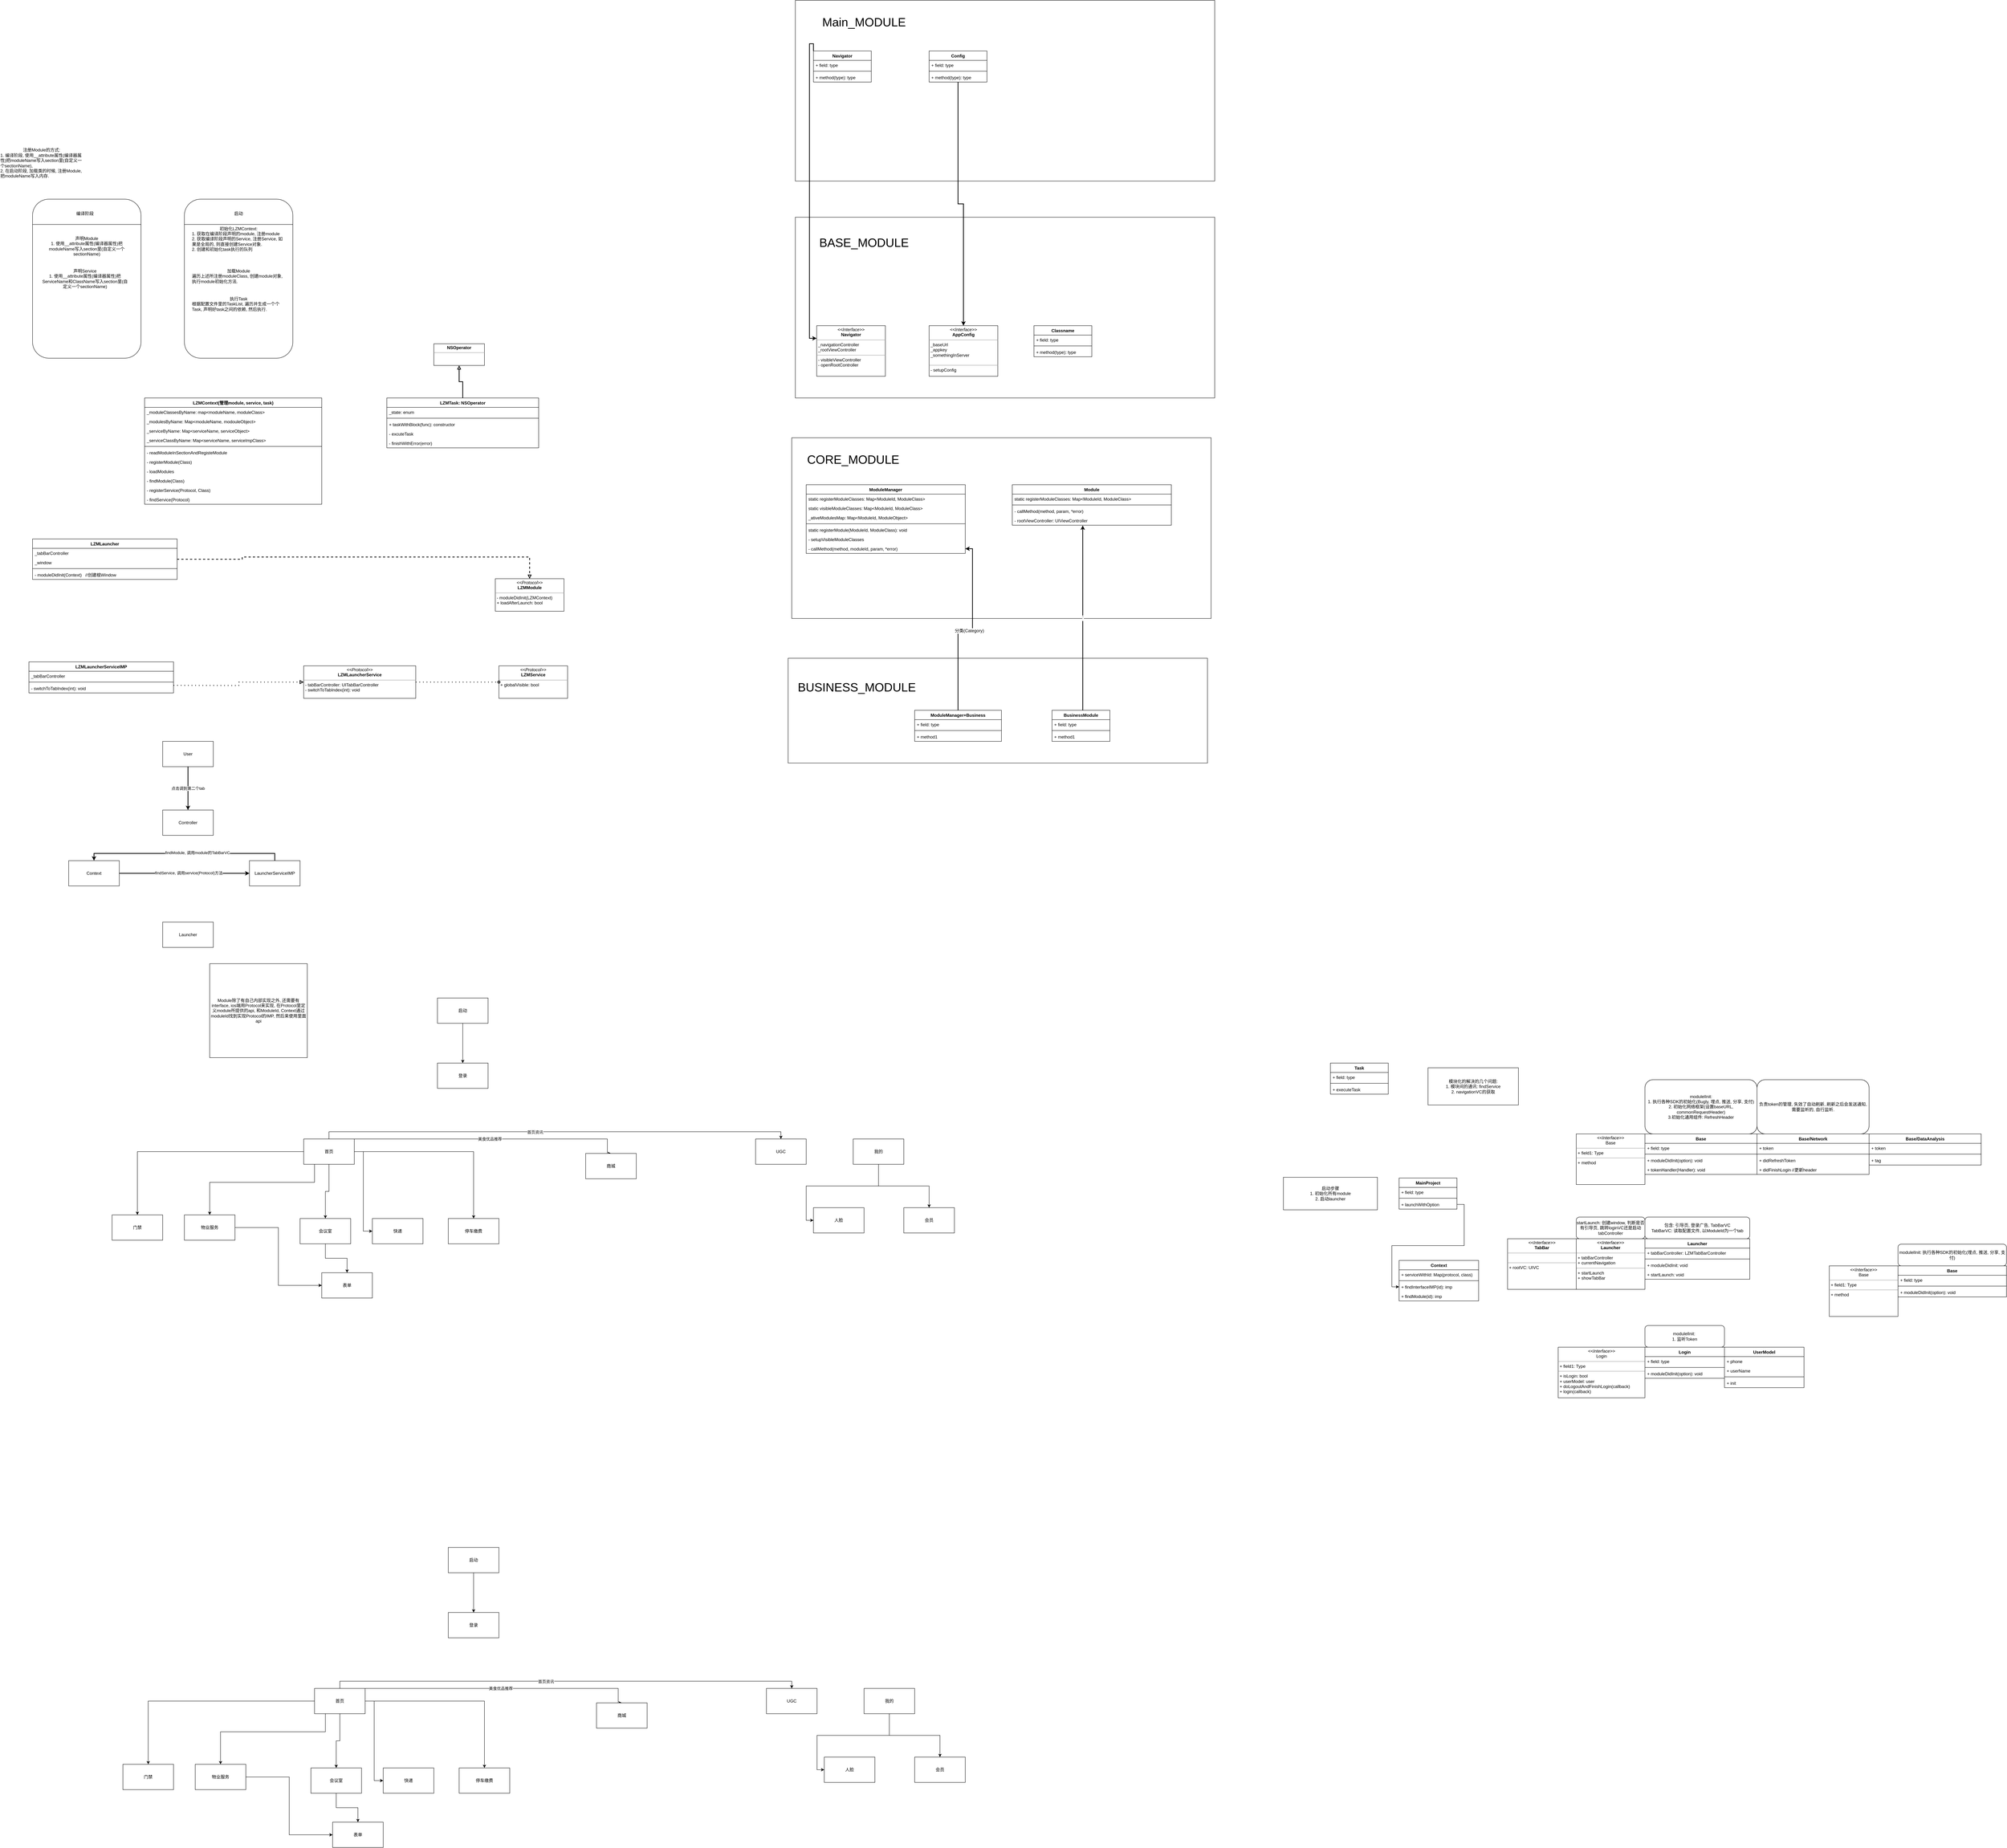 <mxfile version="14.8.0" type="github">
  <diagram id="U8yK6cQryB4MRYCS27Vf" name="Page-1">
    <mxGraphModel dx="3443" dy="11778" grid="1" gridSize="10" guides="1" tooltips="1" connect="1" arrows="1" fold="1" page="1" pageScale="1" pageWidth="10000" pageHeight="10000" math="0" shadow="0">
      <root>
        <mxCell id="0" />
        <mxCell id="1" parent="0" />
        <mxCell id="Q-jp-RgFeVscWHWHAW9i-81" value="" style="rounded=0;whiteSpace=wrap;html=1;" parent="1" vertex="1">
          <mxGeometry x="2360" y="-50" width="1160" height="500" as="geometry" />
        </mxCell>
        <mxCell id="AdRxEW4dZARf76ZbknjQ-5" value="LZMContext(管理module, service, task)" style="swimlane;fontStyle=1;align=center;verticalAlign=top;childLayout=stackLayout;horizontal=1;startSize=26;horizontalStack=0;resizeParent=1;resizeParentMax=0;resizeLast=0;collapsible=1;marginBottom=0;" parent="1" vertex="1">
          <mxGeometry x="560" y="1050" width="490" height="294" as="geometry" />
        </mxCell>
        <mxCell id="AdRxEW4dZARf76ZbknjQ-6" value="_moduleClassesByName: map&lt;moduleName, moduleClass&gt;" style="text;strokeColor=none;fillColor=none;align=left;verticalAlign=top;spacingLeft=4;spacingRight=4;overflow=hidden;rotatable=0;points=[[0,0.5],[1,0.5]];portConstraint=eastwest;" parent="AdRxEW4dZARf76ZbknjQ-5" vertex="1">
          <mxGeometry y="26" width="490" height="26" as="geometry" />
        </mxCell>
        <mxCell id="AdRxEW4dZARf76ZbknjQ-16" value="_modulesByName: Map&lt;moduleName, modouleObject&gt;" style="text;strokeColor=none;fillColor=none;align=left;verticalAlign=top;spacingLeft=4;spacingRight=4;overflow=hidden;rotatable=0;points=[[0,0.5],[1,0.5]];portConstraint=eastwest;" parent="AdRxEW4dZARf76ZbknjQ-5" vertex="1">
          <mxGeometry y="52" width="490" height="26" as="geometry" />
        </mxCell>
        <mxCell id="Q-jp-RgFeVscWHWHAW9i-17" value="_serviceByName: Map&lt;serviceName, serviceObject&gt;" style="text;strokeColor=none;fillColor=none;align=left;verticalAlign=top;spacingLeft=4;spacingRight=4;overflow=hidden;rotatable=0;points=[[0,0.5],[1,0.5]];portConstraint=eastwest;" parent="AdRxEW4dZARf76ZbknjQ-5" vertex="1">
          <mxGeometry y="78" width="490" height="26" as="geometry" />
        </mxCell>
        <mxCell id="Q-jp-RgFeVscWHWHAW9i-16" value="_serviceClassByName: Map&lt;serviceName, serviceImpClass&gt;" style="text;strokeColor=none;fillColor=none;align=left;verticalAlign=top;spacingLeft=4;spacingRight=4;overflow=hidden;rotatable=0;points=[[0,0.5],[1,0.5]];portConstraint=eastwest;" parent="AdRxEW4dZARf76ZbknjQ-5" vertex="1">
          <mxGeometry y="104" width="490" height="26" as="geometry" />
        </mxCell>
        <mxCell id="AdRxEW4dZARf76ZbknjQ-7" value="" style="line;strokeWidth=1;fillColor=none;align=left;verticalAlign=middle;spacingTop=-1;spacingLeft=3;spacingRight=3;rotatable=0;labelPosition=right;points=[];portConstraint=eastwest;" parent="AdRxEW4dZARf76ZbknjQ-5" vertex="1">
          <mxGeometry y="130" width="490" height="8" as="geometry" />
        </mxCell>
        <mxCell id="AdRxEW4dZARf76ZbknjQ-8" value="- readModuleInSectionAndRegisteModule" style="text;strokeColor=none;fillColor=none;align=left;verticalAlign=top;spacingLeft=4;spacingRight=4;overflow=hidden;rotatable=0;points=[[0,0.5],[1,0.5]];portConstraint=eastwest;" parent="AdRxEW4dZARf76ZbknjQ-5" vertex="1">
          <mxGeometry y="138" width="490" height="26" as="geometry" />
        </mxCell>
        <mxCell id="AdRxEW4dZARf76ZbknjQ-12" value="- registerModule(Class)" style="text;strokeColor=none;fillColor=none;align=left;verticalAlign=top;spacingLeft=4;spacingRight=4;overflow=hidden;rotatable=0;points=[[0,0.5],[1,0.5]];portConstraint=eastwest;" parent="AdRxEW4dZARf76ZbknjQ-5" vertex="1">
          <mxGeometry y="164" width="490" height="26" as="geometry" />
        </mxCell>
        <mxCell id="AdRxEW4dZARf76ZbknjQ-11" value="- loadModules" style="text;strokeColor=none;fillColor=none;align=left;verticalAlign=top;spacingLeft=4;spacingRight=4;overflow=hidden;rotatable=0;points=[[0,0.5],[1,0.5]];portConstraint=eastwest;" parent="AdRxEW4dZARf76ZbknjQ-5" vertex="1">
          <mxGeometry y="190" width="490" height="26" as="geometry" />
        </mxCell>
        <mxCell id="AdRxEW4dZARf76ZbknjQ-14" value="- findModule(Class)" style="text;strokeColor=none;fillColor=none;align=left;verticalAlign=top;spacingLeft=4;spacingRight=4;overflow=hidden;rotatable=0;points=[[0,0.5],[1,0.5]];portConstraint=eastwest;" parent="AdRxEW4dZARf76ZbknjQ-5" vertex="1">
          <mxGeometry y="216" width="490" height="26" as="geometry" />
        </mxCell>
        <mxCell id="Q-jp-RgFeVscWHWHAW9i-14" value="- registerService(Protocol, Class)" style="text;strokeColor=none;fillColor=none;align=left;verticalAlign=top;spacingLeft=4;spacingRight=4;overflow=hidden;rotatable=0;points=[[0,0.5],[1,0.5]];portConstraint=eastwest;movable=1;resizable=1;deletable=1;editable=1;connectable=1;" parent="AdRxEW4dZARf76ZbknjQ-5" vertex="1">
          <mxGeometry y="242" width="490" height="26" as="geometry" />
        </mxCell>
        <mxCell id="AdRxEW4dZARf76ZbknjQ-15" value="- findService(Protocol)" style="text;strokeColor=none;fillColor=none;align=left;verticalAlign=top;spacingLeft=4;spacingRight=4;overflow=hidden;rotatable=0;points=[[0,0.5],[1,0.5]];portConstraint=eastwest;movable=1;resizable=1;deletable=1;editable=1;connectable=1;" parent="AdRxEW4dZARf76ZbknjQ-5" vertex="1">
          <mxGeometry y="268" width="490" height="26" as="geometry" />
        </mxCell>
        <mxCell id="AdRxEW4dZARf76ZbknjQ-17" value="" style="rounded=1;whiteSpace=wrap;html=1;" parent="1" vertex="1">
          <mxGeometry x="670" y="500" width="300" height="440" as="geometry" />
        </mxCell>
        <mxCell id="AdRxEW4dZARf76ZbknjQ-18" value="" style="endArrow=none;html=1;" parent="1" source="AdRxEW4dZARf76ZbknjQ-17" edge="1">
          <mxGeometry width="50" height="50" relative="1" as="geometry">
            <mxPoint x="710" y="550" as="sourcePoint" />
            <mxPoint x="760" y="500" as="targetPoint" />
          </mxGeometry>
        </mxCell>
        <mxCell id="AdRxEW4dZARf76ZbknjQ-22" value="启动" style="text;html=1;strokeColor=none;fillColor=none;align=center;verticalAlign=middle;whiteSpace=wrap;rounded=0;" parent="1" vertex="1">
          <mxGeometry x="715" y="530" width="210" height="20" as="geometry" />
        </mxCell>
        <mxCell id="AdRxEW4dZARf76ZbknjQ-23" value="" style="rounded=1;whiteSpace=wrap;html=1;" parent="1" vertex="1">
          <mxGeometry x="250" y="500" width="300" height="440" as="geometry" />
        </mxCell>
        <mxCell id="AdRxEW4dZARf76ZbknjQ-24" value="" style="endArrow=none;html=1;" parent="1" source="AdRxEW4dZARf76ZbknjQ-23" edge="1">
          <mxGeometry width="50" height="50" relative="1" as="geometry">
            <mxPoint x="290" y="550" as="sourcePoint" />
            <mxPoint x="340" y="500" as="targetPoint" />
          </mxGeometry>
        </mxCell>
        <mxCell id="AdRxEW4dZARf76ZbknjQ-25" value="编译阶段" style="text;html=1;strokeColor=none;fillColor=none;align=center;verticalAlign=middle;whiteSpace=wrap;rounded=0;" parent="1" vertex="1">
          <mxGeometry x="290" y="530" width="210" height="20" as="geometry" />
        </mxCell>
        <mxCell id="Q-jp-RgFeVscWHWHAW9i-1" value="声明Module&lt;br&gt;1.&amp;nbsp;&lt;span style=&quot;text-align: left&quot;&gt;使用__attribute属性(编译器属性)把moduleName写入section里(自定义一个sectionName)&lt;/span&gt;" style="text;html=1;strokeColor=none;fillColor=none;align=center;verticalAlign=middle;whiteSpace=wrap;rounded=0;" parent="1" vertex="1">
          <mxGeometry x="275" y="620" width="250" height="20" as="geometry" />
        </mxCell>
        <mxCell id="Q-jp-RgFeVscWHWHAW9i-2" value="" style="endArrow=none;html=1;" parent="1" edge="1">
          <mxGeometry width="50" height="50" relative="1" as="geometry">
            <mxPoint x="250" y="570" as="sourcePoint" />
            <mxPoint x="550" y="570" as="targetPoint" />
          </mxGeometry>
        </mxCell>
        <mxCell id="Q-jp-RgFeVscWHWHAW9i-3" value="注册Module的方式:&lt;br&gt;&lt;div style=&quot;text-align: left&quot;&gt;&lt;span&gt;1. 编译阶段, 使用__attribute属性(编译器属性)把moduleName写入section里(自定义一个sectionName),&lt;/span&gt;&lt;/div&gt;&lt;div style=&quot;text-align: left&quot;&gt;&lt;span&gt;2. 在启动阶段, 加载类的时候, 注册Module, 把moduleName写入内存.&lt;/span&gt;&lt;/div&gt;" style="text;html=1;strokeColor=none;fillColor=none;align=center;verticalAlign=middle;whiteSpace=wrap;rounded=0;" parent="1" vertex="1">
          <mxGeometry x="160" y="390" width="230" height="20" as="geometry" />
        </mxCell>
        <mxCell id="Q-jp-RgFeVscWHWHAW9i-4" value="" style="endArrow=none;html=1;" parent="1" edge="1">
          <mxGeometry width="50" height="50" relative="1" as="geometry">
            <mxPoint x="670" y="570" as="sourcePoint" />
            <mxPoint x="970" y="570" as="targetPoint" />
          </mxGeometry>
        </mxCell>
        <mxCell id="Q-jp-RgFeVscWHWHAW9i-5" value="初始化LZMContext:&lt;br&gt;&lt;div style=&quot;text-align: left&quot;&gt;&lt;span&gt;1. 获取在编译阶段声明的module, 注册module&lt;/span&gt;&lt;/div&gt;&lt;div style=&quot;text-align: left&quot;&gt;&lt;span&gt;2. 获取编译阶段声明的Service, 注册Service, 如果是全局的, 则直接创建Service对象.&lt;/span&gt;&lt;/div&gt;&lt;div style=&quot;text-align: left&quot;&gt;&lt;span&gt;2. 创建和初始化task执行的队列&lt;/span&gt;&lt;/div&gt;" style="text;html=1;strokeColor=none;fillColor=none;align=center;verticalAlign=middle;whiteSpace=wrap;rounded=0;" parent="1" vertex="1">
          <mxGeometry x="690" y="600" width="260" height="20" as="geometry" />
        </mxCell>
        <mxCell id="Q-jp-RgFeVscWHWHAW9i-9" value="&lt;p style=&quot;margin: 0px ; margin-top: 4px ; text-align: center&quot;&gt;&lt;i&gt;&amp;lt;&amp;lt;Protocol&amp;gt;&amp;gt;&lt;/i&gt;&lt;br&gt;&lt;b&gt;LZMModule&lt;/b&gt;&lt;/p&gt;&lt;hr size=&quot;1&quot;&gt;&lt;p style=&quot;margin: 0px ; margin-left: 4px&quot;&gt;- moduleDidInit(LZMContext)&lt;br&gt;+ loadAfterLaunch: bool&lt;/p&gt;" style="verticalAlign=top;align=left;overflow=fill;fontSize=12;fontFamily=Helvetica;html=1;" parent="1" vertex="1">
          <mxGeometry x="1530" y="1550" width="190" height="90" as="geometry" />
        </mxCell>
        <mxCell id="Q-jp-RgFeVscWHWHAW9i-12" value="加载Module&lt;br&gt;&lt;div style=&quot;text-align: left&quot;&gt;遍历上述所注册moduleClass, 创建module对象, 执行module初始化方法.&lt;/div&gt;&lt;div style=&quot;text-align: left&quot;&gt;&lt;br&gt;&lt;/div&gt;" style="text;html=1;strokeColor=none;fillColor=none;align=center;verticalAlign=middle;whiteSpace=wrap;rounded=0;" parent="1" vertex="1">
          <mxGeometry x="690" y="710" width="260" height="20" as="geometry" />
        </mxCell>
        <mxCell id="Q-jp-RgFeVscWHWHAW9i-13" value="声明Service&lt;br&gt;1.&amp;nbsp;&lt;span style=&quot;text-align: left&quot;&gt;使用__attribute属性(编译器属性)把ServiceName和ClassName写入section里(自定义一个sectionName)&lt;/span&gt;" style="text;html=1;strokeColor=none;fillColor=none;align=center;verticalAlign=middle;whiteSpace=wrap;rounded=0;" parent="1" vertex="1">
          <mxGeometry x="270" y="710" width="250" height="20" as="geometry" />
        </mxCell>
        <mxCell id="Q-jp-RgFeVscWHWHAW9i-15" value="&lt;p style=&quot;margin: 0px ; margin-top: 4px ; text-align: center&quot;&gt;&lt;i&gt;&amp;lt;&amp;lt;Protocol&amp;gt;&amp;gt;&lt;/i&gt;&lt;br&gt;&lt;b&gt;LZMService&lt;/b&gt;&lt;/p&gt;&lt;hr size=&quot;1&quot;&gt;&lt;p style=&quot;margin: 0px ; margin-left: 4px&quot;&gt;+ globalVisible: bool&lt;/p&gt;" style="verticalAlign=top;align=left;overflow=fill;fontSize=12;fontFamily=Helvetica;html=1;" parent="1" vertex="1">
          <mxGeometry x="1540" y="1791" width="190" height="90" as="geometry" />
        </mxCell>
        <mxCell id="Q-jp-RgFeVscWHWHAW9i-18" value="执行Task&lt;br&gt;&lt;div style=&quot;text-align: left&quot;&gt;根据配置文件里的TaskList, 遍历并生成一个个Task, 声明好task之间的依赖, 然后执行.&lt;/div&gt;" style="text;html=1;strokeColor=none;fillColor=none;align=center;verticalAlign=middle;whiteSpace=wrap;rounded=0;" parent="1" vertex="1">
          <mxGeometry x="690" y="780" width="260" height="20" as="geometry" />
        </mxCell>
        <mxCell id="Q-jp-RgFeVscWHWHAW9i-36" style="edgeStyle=orthogonalEdgeStyle;rounded=0;orthogonalLoop=1;jettySize=auto;html=1;dashed=1;strokeWidth=2;entryX=0.5;entryY=0;entryDx=0;entryDy=0;endArrow=block;endFill=0;exitX=0.999;exitY=0.158;exitDx=0;exitDy=0;exitPerimeter=0;" parent="1" source="Q-jp-RgFeVscWHWHAW9i-27" target="Q-jp-RgFeVscWHWHAW9i-9" edge="1">
          <mxGeometry relative="1" as="geometry">
            <mxPoint x="1600" y="1650" as="targetPoint" />
            <Array as="points">
              <mxPoint x="830" y="1496" />
              <mxPoint x="830" y="1490" />
              <mxPoint x="1625" y="1490" />
            </Array>
          </mxGeometry>
        </mxCell>
        <mxCell id="Q-jp-RgFeVscWHWHAW9i-23" value="LZMLauncher" style="swimlane;fontStyle=1;align=center;verticalAlign=top;childLayout=stackLayout;horizontal=1;startSize=26;horizontalStack=0;resizeParent=1;resizeParentMax=0;resizeLast=0;collapsible=1;marginBottom=0;" parent="1" vertex="1">
          <mxGeometry x="250" y="1440" width="400" height="112" as="geometry" />
        </mxCell>
        <mxCell id="Q-jp-RgFeVscWHWHAW9i-24" value="_tabBarController" style="text;strokeColor=none;fillColor=none;align=left;verticalAlign=top;spacingLeft=4;spacingRight=4;overflow=hidden;rotatable=0;points=[[0,0.5],[1,0.5]];portConstraint=eastwest;" parent="Q-jp-RgFeVscWHWHAW9i-23" vertex="1">
          <mxGeometry y="26" width="400" height="26" as="geometry" />
        </mxCell>
        <mxCell id="Q-jp-RgFeVscWHWHAW9i-27" value="_window" style="text;strokeColor=none;fillColor=none;align=left;verticalAlign=top;spacingLeft=4;spacingRight=4;overflow=hidden;rotatable=0;points=[[0,0.5],[1,0.5]];portConstraint=eastwest;" parent="Q-jp-RgFeVscWHWHAW9i-23" vertex="1">
          <mxGeometry y="52" width="400" height="26" as="geometry" />
        </mxCell>
        <mxCell id="Q-jp-RgFeVscWHWHAW9i-25" value="" style="line;strokeWidth=1;fillColor=none;align=left;verticalAlign=middle;spacingTop=-1;spacingLeft=3;spacingRight=3;rotatable=0;labelPosition=right;points=[];portConstraint=eastwest;" parent="Q-jp-RgFeVscWHWHAW9i-23" vertex="1">
          <mxGeometry y="78" width="400" height="8" as="geometry" />
        </mxCell>
        <mxCell id="Q-jp-RgFeVscWHWHAW9i-26" value="- moduleDidInit(Context)   //创建根Window" style="text;strokeColor=none;fillColor=none;align=left;verticalAlign=top;spacingLeft=4;spacingRight=4;overflow=hidden;rotatable=0;points=[[0,0.5],[1,0.5]];portConstraint=eastwest;" parent="Q-jp-RgFeVscWHWHAW9i-23" vertex="1">
          <mxGeometry y="86" width="400" height="26" as="geometry" />
        </mxCell>
        <mxCell id="Q-jp-RgFeVscWHWHAW9i-46" style="edgeStyle=orthogonalEdgeStyle;rounded=0;orthogonalLoop=1;jettySize=auto;html=1;entryX=0.5;entryY=1;entryDx=0;entryDy=0;startArrow=none;startFill=0;strokeWidth=2;endArrow=block;endFill=0;" parent="1" source="Q-jp-RgFeVscWHWHAW9i-29" target="Q-jp-RgFeVscWHWHAW9i-45" edge="1">
          <mxGeometry relative="1" as="geometry" />
        </mxCell>
        <mxCell id="Q-jp-RgFeVscWHWHAW9i-29" value="LZMTask: NSOperator" style="swimlane;fontStyle=1;align=center;verticalAlign=top;childLayout=stackLayout;horizontal=1;startSize=26;horizontalStack=0;resizeParent=1;resizeParentMax=0;resizeLast=0;collapsible=1;marginBottom=0;" parent="1" vertex="1">
          <mxGeometry x="1230" y="1050" width="420" height="138" as="geometry" />
        </mxCell>
        <mxCell id="Q-jp-RgFeVscWHWHAW9i-33" value="_state: enum" style="text;strokeColor=none;fillColor=none;align=left;verticalAlign=top;spacingLeft=4;spacingRight=4;overflow=hidden;rotatable=0;points=[[0,0.5],[1,0.5]];portConstraint=eastwest;" parent="Q-jp-RgFeVscWHWHAW9i-29" vertex="1">
          <mxGeometry y="26" width="420" height="26" as="geometry" />
        </mxCell>
        <mxCell id="Q-jp-RgFeVscWHWHAW9i-31" value="" style="line;strokeWidth=1;fillColor=none;align=left;verticalAlign=middle;spacingTop=-1;spacingLeft=3;spacingRight=3;rotatable=0;labelPosition=right;points=[];portConstraint=eastwest;" parent="Q-jp-RgFeVscWHWHAW9i-29" vertex="1">
          <mxGeometry y="52" width="420" height="8" as="geometry" />
        </mxCell>
        <mxCell id="Q-jp-RgFeVscWHWHAW9i-32" value="+ taskWithBlock(func): constructor" style="text;strokeColor=none;fillColor=none;align=left;verticalAlign=top;spacingLeft=4;spacingRight=4;overflow=hidden;rotatable=0;points=[[0,0.5],[1,0.5]];portConstraint=eastwest;" parent="Q-jp-RgFeVscWHWHAW9i-29" vertex="1">
          <mxGeometry y="60" width="420" height="26" as="geometry" />
        </mxCell>
        <mxCell id="Q-jp-RgFeVscWHWHAW9i-34" value="- excuteTask" style="text;strokeColor=none;fillColor=none;align=left;verticalAlign=top;spacingLeft=4;spacingRight=4;overflow=hidden;rotatable=0;points=[[0,0.5],[1,0.5]];portConstraint=eastwest;" parent="Q-jp-RgFeVscWHWHAW9i-29" vertex="1">
          <mxGeometry y="86" width="420" height="26" as="geometry" />
        </mxCell>
        <mxCell id="Q-jp-RgFeVscWHWHAW9i-35" value="- finishWithError(error)" style="text;strokeColor=none;fillColor=none;align=left;verticalAlign=top;spacingLeft=4;spacingRight=4;overflow=hidden;rotatable=0;points=[[0,0.5],[1,0.5]];portConstraint=eastwest;" parent="Q-jp-RgFeVscWHWHAW9i-29" vertex="1">
          <mxGeometry y="112" width="420" height="26" as="geometry" />
        </mxCell>
        <mxCell id="Q-jp-RgFeVscWHWHAW9i-37" value="LZMLauncherServiceIMP" style="swimlane;fontStyle=1;align=center;verticalAlign=top;childLayout=stackLayout;horizontal=1;startSize=26;horizontalStack=0;resizeParent=1;resizeParentMax=0;resizeLast=0;collapsible=1;marginBottom=0;" parent="1" vertex="1">
          <mxGeometry x="240" y="1780" width="400" height="86" as="geometry" />
        </mxCell>
        <mxCell id="Q-jp-RgFeVscWHWHAW9i-38" value="_tabBarController" style="text;strokeColor=none;fillColor=none;align=left;verticalAlign=top;spacingLeft=4;spacingRight=4;overflow=hidden;rotatable=0;points=[[0,0.5],[1,0.5]];portConstraint=eastwest;" parent="Q-jp-RgFeVscWHWHAW9i-37" vertex="1">
          <mxGeometry y="26" width="400" height="26" as="geometry" />
        </mxCell>
        <mxCell id="Q-jp-RgFeVscWHWHAW9i-40" value="" style="line;strokeWidth=1;fillColor=none;align=left;verticalAlign=middle;spacingTop=-1;spacingLeft=3;spacingRight=3;rotatable=0;labelPosition=right;points=[];portConstraint=eastwest;" parent="Q-jp-RgFeVscWHWHAW9i-37" vertex="1">
          <mxGeometry y="52" width="400" height="8" as="geometry" />
        </mxCell>
        <mxCell id="Q-jp-RgFeVscWHWHAW9i-41" value="- switchToTabIndex(int): void" style="text;strokeColor=none;fillColor=none;align=left;verticalAlign=top;spacingLeft=4;spacingRight=4;overflow=hidden;rotatable=0;points=[[0,0.5],[1,0.5]];portConstraint=eastwest;" parent="Q-jp-RgFeVscWHWHAW9i-37" vertex="1">
          <mxGeometry y="60" width="400" height="26" as="geometry" />
        </mxCell>
        <mxCell id="Q-jp-RgFeVscWHWHAW9i-44" style="edgeStyle=orthogonalEdgeStyle;rounded=0;orthogonalLoop=1;jettySize=auto;html=1;entryX=0;entryY=0.5;entryDx=0;entryDy=0;dashed=1;strokeWidth=2;startArrow=none;startFill=0;dashPattern=1 4;endArrow=oval;endFill=0;" parent="1" source="Q-jp-RgFeVscWHWHAW9i-42" target="Q-jp-RgFeVscWHWHAW9i-15" edge="1">
          <mxGeometry relative="1" as="geometry" />
        </mxCell>
        <mxCell id="Q-jp-RgFeVscWHWHAW9i-42" value="&lt;p style=&quot;margin: 0px ; margin-top: 4px ; text-align: center&quot;&gt;&lt;i&gt;&amp;lt;&amp;lt;Protocol&amp;gt;&amp;gt;&lt;/i&gt;&lt;br&gt;&lt;b&gt;LZMLauncherService&lt;/b&gt;&lt;/p&gt;&lt;hr size=&quot;1&quot;&gt;&lt;p style=&quot;margin: 0px ; margin-left: 4px&quot;&gt;- tabBarController: UITabBarController&lt;/p&gt;&lt;p style=&quot;margin: 0px ; margin-left: 4px&quot;&gt;- switchToTabIndex(int): void&lt;/p&gt;" style="verticalAlign=top;align=left;overflow=fill;fontSize=12;fontFamily=Helvetica;html=1;" parent="1" vertex="1">
          <mxGeometry x="1000" y="1791" width="310" height="90" as="geometry" />
        </mxCell>
        <mxCell id="Q-jp-RgFeVscWHWHAW9i-45" value="&lt;p style=&quot;margin: 0px ; margin-top: 4px ; text-align: center&quot;&gt;&lt;b&gt;NSOperator&lt;/b&gt;&lt;/p&gt;&lt;hr size=&quot;1&quot;&gt;&lt;div style=&quot;height: 2px&quot;&gt;&lt;/div&gt;" style="verticalAlign=top;align=left;overflow=fill;fontSize=12;fontFamily=Helvetica;html=1;" parent="1" vertex="1">
          <mxGeometry x="1360" y="900" width="140" height="60" as="geometry" />
        </mxCell>
        <mxCell id="Q-jp-RgFeVscWHWHAW9i-47" style="edgeStyle=orthogonalEdgeStyle;rounded=0;orthogonalLoop=1;jettySize=auto;html=1;exitX=1;exitY=0.5;exitDx=0;exitDy=0;entryX=0;entryY=0.5;entryDx=0;entryDy=0;dashed=1;dashPattern=1 4;startArrow=none;startFill=0;endArrow=block;endFill=0;strokeWidth=2;" parent="1" target="Q-jp-RgFeVscWHWHAW9i-42" edge="1">
          <mxGeometry relative="1" as="geometry">
            <mxPoint x="640" y="1845" as="sourcePoint" />
          </mxGeometry>
        </mxCell>
        <mxCell id="Q-jp-RgFeVscWHWHAW9i-63" style="edgeStyle=orthogonalEdgeStyle;rounded=0;orthogonalLoop=1;jettySize=auto;html=1;entryX=0;entryY=0.5;entryDx=0;entryDy=0;startArrow=none;startFill=0;endArrow=classic;endFill=1;strokeWidth=2;" parent="1" source="Q-jp-RgFeVscWHWHAW9i-48" target="Q-jp-RgFeVscWHWHAW9i-58" edge="1">
          <mxGeometry relative="1" as="geometry" />
        </mxCell>
        <mxCell id="Q-jp-RgFeVscWHWHAW9i-64" value="Text" style="edgeLabel;html=1;align=center;verticalAlign=middle;resizable=0;points=[];" parent="Q-jp-RgFeVscWHWHAW9i-63" vertex="1" connectable="0">
          <mxGeometry x="-0.189" y="-1" relative="1" as="geometry">
            <mxPoint as="offset" />
          </mxGeometry>
        </mxCell>
        <mxCell id="Q-jp-RgFeVscWHWHAW9i-65" value="findService, 调用service(Protocol)方法" style="edgeLabel;html=1;align=center;verticalAlign=middle;resizable=0;points=[];" parent="Q-jp-RgFeVscWHWHAW9i-63" vertex="1" connectable="0">
          <mxGeometry x="0.066" y="1" relative="1" as="geometry">
            <mxPoint as="offset" />
          </mxGeometry>
        </mxCell>
        <mxCell id="Q-jp-RgFeVscWHWHAW9i-48" value="" style="rounded=0;whiteSpace=wrap;html=1;" parent="1" vertex="1">
          <mxGeometry x="350" y="2330" width="140" height="70" as="geometry" />
        </mxCell>
        <mxCell id="Q-jp-RgFeVscWHWHAW9i-50" value="Context" style="text;html=1;strokeColor=none;fillColor=none;align=center;verticalAlign=middle;whiteSpace=wrap;rounded=0;" parent="1" vertex="1">
          <mxGeometry x="370" y="2355" width="100" height="20" as="geometry" />
        </mxCell>
        <mxCell id="Q-jp-RgFeVscWHWHAW9i-54" value="" style="rounded=0;whiteSpace=wrap;html=1;" parent="1" vertex="1">
          <mxGeometry x="610" y="2190" width="140" height="70" as="geometry" />
        </mxCell>
        <mxCell id="Q-jp-RgFeVscWHWHAW9i-55" value="Controller" style="text;html=1;strokeColor=none;fillColor=none;align=center;verticalAlign=middle;whiteSpace=wrap;rounded=0;" parent="1" vertex="1">
          <mxGeometry x="630" y="2215" width="100" height="20" as="geometry" />
        </mxCell>
        <mxCell id="Q-jp-RgFeVscWHWHAW9i-56" value="" style="rounded=0;whiteSpace=wrap;html=1;" parent="1" vertex="1">
          <mxGeometry x="610" y="2500" width="140" height="70" as="geometry" />
        </mxCell>
        <mxCell id="Q-jp-RgFeVscWHWHAW9i-57" value="Launcher" style="text;html=1;strokeColor=none;fillColor=none;align=center;verticalAlign=middle;whiteSpace=wrap;rounded=0;" parent="1" vertex="1">
          <mxGeometry x="630" y="2525" width="100" height="20" as="geometry" />
        </mxCell>
        <mxCell id="Q-jp-RgFeVscWHWHAW9i-69" style="edgeStyle=orthogonalEdgeStyle;rounded=0;orthogonalLoop=1;jettySize=auto;html=1;entryX=0.5;entryY=0;entryDx=0;entryDy=0;startArrow=none;startFill=0;endArrow=classic;endFill=1;strokeWidth=2;" parent="1" source="Q-jp-RgFeVscWHWHAW9i-58" target="Q-jp-RgFeVscWHWHAW9i-48" edge="1">
          <mxGeometry relative="1" as="geometry">
            <Array as="points">
              <mxPoint x="920" y="2310" />
              <mxPoint x="420" y="2310" />
            </Array>
          </mxGeometry>
        </mxCell>
        <mxCell id="Q-jp-RgFeVscWHWHAW9i-70" value="findModule, 调用module的TabBarVC" style="edgeLabel;html=1;align=center;verticalAlign=middle;resizable=0;points=[];" parent="Q-jp-RgFeVscWHWHAW9i-69" vertex="1" connectable="0">
          <mxGeometry x="-0.131" y="-2" relative="1" as="geometry">
            <mxPoint as="offset" />
          </mxGeometry>
        </mxCell>
        <mxCell id="Q-jp-RgFeVscWHWHAW9i-58" value="" style="rounded=0;whiteSpace=wrap;html=1;" parent="1" vertex="1">
          <mxGeometry x="850" y="2330" width="140" height="70" as="geometry" />
        </mxCell>
        <mxCell id="Q-jp-RgFeVscWHWHAW9i-59" value="LauncherServiceIMP" style="text;html=1;strokeColor=none;fillColor=none;align=center;verticalAlign=middle;whiteSpace=wrap;rounded=0;" parent="1" vertex="1">
          <mxGeometry x="870" y="2355" width="100" height="20" as="geometry" />
        </mxCell>
        <mxCell id="Q-jp-RgFeVscWHWHAW9i-62" value="点击调到第二个tab" style="edgeStyle=orthogonalEdgeStyle;rounded=0;orthogonalLoop=1;jettySize=auto;html=1;entryX=0.5;entryY=0;entryDx=0;entryDy=0;startArrow=none;startFill=0;endArrow=classic;endFill=1;strokeWidth=2;" parent="1" source="Q-jp-RgFeVscWHWHAW9i-60" target="Q-jp-RgFeVscWHWHAW9i-54" edge="1">
          <mxGeometry relative="1" as="geometry" />
        </mxCell>
        <mxCell id="Q-jp-RgFeVscWHWHAW9i-60" value="" style="rounded=0;whiteSpace=wrap;html=1;" parent="1" vertex="1">
          <mxGeometry x="610" y="2000" width="140" height="70" as="geometry" />
        </mxCell>
        <mxCell id="Q-jp-RgFeVscWHWHAW9i-61" value="User" style="text;html=1;strokeColor=none;fillColor=none;align=center;verticalAlign=middle;whiteSpace=wrap;rounded=0;" parent="1" vertex="1">
          <mxGeometry x="630" y="2025" width="100" height="20" as="geometry" />
        </mxCell>
        <mxCell id="Q-jp-RgFeVscWHWHAW9i-72" value="" style="rounded=0;whiteSpace=wrap;html=1;" parent="1" vertex="1">
          <mxGeometry x="2360" y="550" width="1160" height="500" as="geometry" />
        </mxCell>
        <mxCell id="Q-jp-RgFeVscWHWHAW9i-73" value="Classname" style="swimlane;fontStyle=1;align=center;verticalAlign=top;childLayout=stackLayout;horizontal=1;startSize=26;horizontalStack=0;resizeParent=1;resizeParentMax=0;resizeLast=0;collapsible=1;marginBottom=0;" parent="1" vertex="1">
          <mxGeometry x="3020" y="850" width="160" height="86" as="geometry" />
        </mxCell>
        <mxCell id="Q-jp-RgFeVscWHWHAW9i-74" value="+ field: type" style="text;strokeColor=none;fillColor=none;align=left;verticalAlign=top;spacingLeft=4;spacingRight=4;overflow=hidden;rotatable=0;points=[[0,0.5],[1,0.5]];portConstraint=eastwest;" parent="Q-jp-RgFeVscWHWHAW9i-73" vertex="1">
          <mxGeometry y="26" width="160" height="26" as="geometry" />
        </mxCell>
        <mxCell id="Q-jp-RgFeVscWHWHAW9i-75" value="" style="line;strokeWidth=1;fillColor=none;align=left;verticalAlign=middle;spacingTop=-1;spacingLeft=3;spacingRight=3;rotatable=0;labelPosition=right;points=[];portConstraint=eastwest;" parent="Q-jp-RgFeVscWHWHAW9i-73" vertex="1">
          <mxGeometry y="52" width="160" height="8" as="geometry" />
        </mxCell>
        <mxCell id="Q-jp-RgFeVscWHWHAW9i-76" value="+ method(type): type" style="text;strokeColor=none;fillColor=none;align=left;verticalAlign=top;spacingLeft=4;spacingRight=4;overflow=hidden;rotatable=0;points=[[0,0.5],[1,0.5]];portConstraint=eastwest;" parent="Q-jp-RgFeVscWHWHAW9i-73" vertex="1">
          <mxGeometry y="60" width="160" height="26" as="geometry" />
        </mxCell>
        <mxCell id="Q-jp-RgFeVscWHWHAW9i-78" value="BASE_MODULE" style="text;html=1;strokeColor=none;fillColor=none;align=center;verticalAlign=middle;whiteSpace=wrap;rounded=0;fontSize=33;" parent="1" vertex="1">
          <mxGeometry x="2490" y="610" width="120" height="20" as="geometry" />
        </mxCell>
        <mxCell id="Q-jp-RgFeVscWHWHAW9i-80" value="&lt;p style=&quot;margin: 0px ; margin-top: 4px ; text-align: center&quot;&gt;&lt;i&gt;&amp;lt;&amp;lt;Interface&amp;gt;&amp;gt;&lt;/i&gt;&lt;br&gt;&lt;b&gt;Navigator&lt;/b&gt;&lt;/p&gt;&lt;hr size=&quot;1&quot;&gt;&lt;p style=&quot;margin: 0px ; margin-left: 4px&quot;&gt;_navigationController&lt;/p&gt;&lt;p style=&quot;margin: 0px ; margin-left: 4px&quot;&gt;_rootViewController&lt;/p&gt;&lt;hr size=&quot;1&quot;&gt;&lt;p style=&quot;margin: 0px ; margin-left: 4px&quot;&gt;- visibleViewController&lt;br&gt;- openRootController&lt;/p&gt;" style="verticalAlign=top;align=left;overflow=fill;fontSize=12;fontFamily=Helvetica;html=1;" parent="1" vertex="1">
          <mxGeometry x="2419" y="850" width="190" height="140" as="geometry" />
        </mxCell>
        <mxCell id="Q-jp-RgFeVscWHWHAW9i-91" style="edgeStyle=orthogonalEdgeStyle;rounded=0;orthogonalLoop=1;jettySize=auto;html=1;exitX=0;exitY=0;exitDx=0;exitDy=0;entryX=0;entryY=0.25;entryDx=0;entryDy=0;fontSize=12;startArrow=none;startFill=0;endArrow=classic;endFill=1;strokeWidth=2;" parent="1" source="Q-jp-RgFeVscWHWHAW9i-82" target="Q-jp-RgFeVscWHWHAW9i-80" edge="1">
          <mxGeometry relative="1" as="geometry">
            <Array as="points">
              <mxPoint x="2410" y="70" />
              <mxPoint x="2399" y="70" />
              <mxPoint x="2399" y="885" />
            </Array>
          </mxGeometry>
        </mxCell>
        <mxCell id="Q-jp-RgFeVscWHWHAW9i-82" value="Navigator" style="swimlane;fontStyle=1;align=center;verticalAlign=top;childLayout=stackLayout;horizontal=1;startSize=26;horizontalStack=0;resizeParent=1;resizeParentMax=0;resizeLast=0;collapsible=1;marginBottom=0;" parent="1" vertex="1">
          <mxGeometry x="2410" y="90" width="160" height="86" as="geometry" />
        </mxCell>
        <mxCell id="Q-jp-RgFeVscWHWHAW9i-83" value="+ field: type" style="text;strokeColor=none;fillColor=none;align=left;verticalAlign=top;spacingLeft=4;spacingRight=4;overflow=hidden;rotatable=0;points=[[0,0.5],[1,0.5]];portConstraint=eastwest;" parent="Q-jp-RgFeVscWHWHAW9i-82" vertex="1">
          <mxGeometry y="26" width="160" height="26" as="geometry" />
        </mxCell>
        <mxCell id="Q-jp-RgFeVscWHWHAW9i-84" value="" style="line;strokeWidth=1;fillColor=none;align=left;verticalAlign=middle;spacingTop=-1;spacingLeft=3;spacingRight=3;rotatable=0;labelPosition=right;points=[];portConstraint=eastwest;" parent="Q-jp-RgFeVscWHWHAW9i-82" vertex="1">
          <mxGeometry y="52" width="160" height="8" as="geometry" />
        </mxCell>
        <mxCell id="Q-jp-RgFeVscWHWHAW9i-85" value="+ method(type): type" style="text;strokeColor=none;fillColor=none;align=left;verticalAlign=top;spacingLeft=4;spacingRight=4;overflow=hidden;rotatable=0;points=[[0,0.5],[1,0.5]];portConstraint=eastwest;" parent="Q-jp-RgFeVscWHWHAW9i-82" vertex="1">
          <mxGeometry y="60" width="160" height="26" as="geometry" />
        </mxCell>
        <mxCell id="Q-jp-RgFeVscWHWHAW9i-86" value="Main_MODULE" style="text;html=1;strokeColor=none;fillColor=none;align=center;verticalAlign=middle;whiteSpace=wrap;rounded=0;fontSize=33;" parent="1" vertex="1">
          <mxGeometry x="2490" width="120" height="20" as="geometry" />
        </mxCell>
        <mxCell id="Q-jp-RgFeVscWHWHAW9i-92" value="&lt;p style=&quot;margin: 0px ; margin-top: 4px ; text-align: center&quot;&gt;&lt;i&gt;&amp;lt;&amp;lt;Interface&amp;gt;&amp;gt;&lt;/i&gt;&lt;br&gt;&lt;b&gt;AppConfig&lt;/b&gt;&lt;/p&gt;&lt;hr size=&quot;1&quot;&gt;&lt;p style=&quot;margin: 0px ; margin-left: 4px&quot;&gt;_baseUrl&lt;/p&gt;&lt;p style=&quot;margin: 0px ; margin-left: 4px&quot;&gt;_appkey&lt;/p&gt;&lt;p style=&quot;margin: 0px ; margin-left: 4px&quot;&gt;_somethingInServer&lt;/p&gt;&lt;p style=&quot;margin: 0px ; margin-left: 4px&quot;&gt;&lt;br&gt;&lt;/p&gt;&lt;hr size=&quot;1&quot;&gt;&lt;p style=&quot;margin: 0px ; margin-left: 4px&quot;&gt;- setupConfig&lt;/p&gt;" style="verticalAlign=top;align=left;overflow=fill;fontSize=12;fontFamily=Helvetica;html=1;" parent="1" vertex="1">
          <mxGeometry x="2730" y="850" width="190" height="140" as="geometry" />
        </mxCell>
        <mxCell id="Q-jp-RgFeVscWHWHAW9i-97" style="edgeStyle=orthogonalEdgeStyle;rounded=0;orthogonalLoop=1;jettySize=auto;html=1;fontSize=12;startArrow=none;startFill=0;endArrow=classic;endFill=1;strokeWidth=2;" parent="1" source="Q-jp-RgFeVscWHWHAW9i-93" target="Q-jp-RgFeVscWHWHAW9i-92" edge="1">
          <mxGeometry relative="1" as="geometry" />
        </mxCell>
        <mxCell id="Q-jp-RgFeVscWHWHAW9i-93" value="Config" style="swimlane;fontStyle=1;align=center;verticalAlign=top;childLayout=stackLayout;horizontal=1;startSize=26;horizontalStack=0;resizeParent=1;resizeParentMax=0;resizeLast=0;collapsible=1;marginBottom=0;" parent="1" vertex="1">
          <mxGeometry x="2730" y="90" width="160" height="86" as="geometry" />
        </mxCell>
        <mxCell id="Q-jp-RgFeVscWHWHAW9i-94" value="+ field: type" style="text;strokeColor=none;fillColor=none;align=left;verticalAlign=top;spacingLeft=4;spacingRight=4;overflow=hidden;rotatable=0;points=[[0,0.5],[1,0.5]];portConstraint=eastwest;" parent="Q-jp-RgFeVscWHWHAW9i-93" vertex="1">
          <mxGeometry y="26" width="160" height="26" as="geometry" />
        </mxCell>
        <mxCell id="Q-jp-RgFeVscWHWHAW9i-95" value="" style="line;strokeWidth=1;fillColor=none;align=left;verticalAlign=middle;spacingTop=-1;spacingLeft=3;spacingRight=3;rotatable=0;labelPosition=right;points=[];portConstraint=eastwest;" parent="Q-jp-RgFeVscWHWHAW9i-93" vertex="1">
          <mxGeometry y="52" width="160" height="8" as="geometry" />
        </mxCell>
        <mxCell id="Q-jp-RgFeVscWHWHAW9i-96" value="+ method(type): type" style="text;strokeColor=none;fillColor=none;align=left;verticalAlign=top;spacingLeft=4;spacingRight=4;overflow=hidden;rotatable=0;points=[[0,0.5],[1,0.5]];portConstraint=eastwest;" parent="Q-jp-RgFeVscWHWHAW9i-93" vertex="1">
          <mxGeometry y="60" width="160" height="26" as="geometry" />
        </mxCell>
        <mxCell id="Q-jp-RgFeVscWHWHAW9i-98" value="" style="rounded=0;whiteSpace=wrap;html=1;" parent="1" vertex="1">
          <mxGeometry x="2350" y="1160" width="1160" height="500" as="geometry" />
        </mxCell>
        <mxCell id="Q-jp-RgFeVscWHWHAW9i-99" value="CORE_MODULE" style="text;html=1;strokeColor=none;fillColor=none;align=center;verticalAlign=middle;whiteSpace=wrap;rounded=0;fontSize=33;" parent="1" vertex="1">
          <mxGeometry x="2460" y="1210" width="120" height="20" as="geometry" />
        </mxCell>
        <mxCell id="Q-jp-RgFeVscWHWHAW9i-100" value="ModuleManager" style="swimlane;fontStyle=1;align=center;verticalAlign=top;childLayout=stackLayout;horizontal=1;startSize=26;horizontalStack=0;resizeParent=1;resizeParentMax=0;resizeLast=0;collapsible=1;marginBottom=0;" parent="1" vertex="1">
          <mxGeometry x="2390" y="1290" width="440" height="190" as="geometry" />
        </mxCell>
        <mxCell id="Q-jp-RgFeVscWHWHAW9i-101" value="static registerModuleClasses: Map&lt;ModuleId, ModuleClass&gt;" style="text;strokeColor=none;fillColor=none;align=left;verticalAlign=top;spacingLeft=4;spacingRight=4;overflow=hidden;rotatable=0;points=[[0,0.5],[1,0.5]];portConstraint=eastwest;" parent="Q-jp-RgFeVscWHWHAW9i-100" vertex="1">
          <mxGeometry y="26" width="440" height="26" as="geometry" />
        </mxCell>
        <mxCell id="Q-jp-RgFeVscWHWHAW9i-104" value="static visibleModuleClasses: Map&lt;ModuleId, ModuleClass&gt;" style="text;strokeColor=none;fillColor=none;align=left;verticalAlign=top;spacingLeft=4;spacingRight=4;overflow=hidden;rotatable=0;points=[[0,0.5],[1,0.5]];portConstraint=eastwest;" parent="Q-jp-RgFeVscWHWHAW9i-100" vertex="1">
          <mxGeometry y="52" width="440" height="26" as="geometry" />
        </mxCell>
        <mxCell id="Q-jp-RgFeVscWHWHAW9i-105" value="_ativeModulesMap: Map&lt;ModuleId, ModuleObject&gt;" style="text;strokeColor=none;fillColor=none;align=left;verticalAlign=top;spacingLeft=4;spacingRight=4;overflow=hidden;rotatable=0;points=[[0,0.5],[1,0.5]];portConstraint=eastwest;" parent="Q-jp-RgFeVscWHWHAW9i-100" vertex="1">
          <mxGeometry y="78" width="440" height="26" as="geometry" />
        </mxCell>
        <mxCell id="Q-jp-RgFeVscWHWHAW9i-102" value="" style="line;strokeWidth=1;fillColor=none;align=left;verticalAlign=middle;spacingTop=-1;spacingLeft=3;spacingRight=3;rotatable=0;labelPosition=right;points=[];portConstraint=eastwest;" parent="Q-jp-RgFeVscWHWHAW9i-100" vertex="1">
          <mxGeometry y="104" width="440" height="8" as="geometry" />
        </mxCell>
        <mxCell id="Q-jp-RgFeVscWHWHAW9i-103" value="static registerModule(ModuleId, ModuleClass): void" style="text;strokeColor=none;fillColor=none;align=left;verticalAlign=top;spacingLeft=4;spacingRight=4;overflow=hidden;rotatable=0;points=[[0,0.5],[1,0.5]];portConstraint=eastwest;" parent="Q-jp-RgFeVscWHWHAW9i-100" vertex="1">
          <mxGeometry y="112" width="440" height="26" as="geometry" />
        </mxCell>
        <mxCell id="Q-jp-RgFeVscWHWHAW9i-116" value="- setupVisibleModuleClasses" style="text;strokeColor=none;fillColor=none;align=left;verticalAlign=top;spacingLeft=4;spacingRight=4;overflow=hidden;rotatable=0;points=[[0,0.5],[1,0.5]];portConstraint=eastwest;" parent="Q-jp-RgFeVscWHWHAW9i-100" vertex="1">
          <mxGeometry y="138" width="440" height="26" as="geometry" />
        </mxCell>
        <mxCell id="Q-jp-RgFeVscWHWHAW9i-115" value="- callMethod(method, moduleId, param, *error)" style="text;strokeColor=none;fillColor=none;align=left;verticalAlign=top;spacingLeft=4;spacingRight=4;overflow=hidden;rotatable=0;points=[[0,0.5],[1,0.5]];portConstraint=eastwest;" parent="Q-jp-RgFeVscWHWHAW9i-100" vertex="1">
          <mxGeometry y="164" width="440" height="26" as="geometry" />
        </mxCell>
        <mxCell id="Q-jp-RgFeVscWHWHAW9i-106" value="Module" style="swimlane;fontStyle=1;align=center;verticalAlign=top;childLayout=stackLayout;horizontal=1;startSize=26;horizontalStack=0;resizeParent=1;resizeParentMax=0;resizeLast=0;collapsible=1;marginBottom=0;" parent="1" vertex="1">
          <mxGeometry x="2960" y="1290" width="440" height="112" as="geometry" />
        </mxCell>
        <mxCell id="Q-jp-RgFeVscWHWHAW9i-107" value="static registerModuleClasses: Map&lt;ModuleId, ModuleClass&gt;" style="text;strokeColor=none;fillColor=none;align=left;verticalAlign=top;spacingLeft=4;spacingRight=4;overflow=hidden;rotatable=0;points=[[0,0.5],[1,0.5]];portConstraint=eastwest;" parent="Q-jp-RgFeVscWHWHAW9i-106" vertex="1">
          <mxGeometry y="26" width="440" height="26" as="geometry" />
        </mxCell>
        <mxCell id="Q-jp-RgFeVscWHWHAW9i-110" value="" style="line;strokeWidth=1;fillColor=none;align=left;verticalAlign=middle;spacingTop=-1;spacingLeft=3;spacingRight=3;rotatable=0;labelPosition=right;points=[];portConstraint=eastwest;" parent="Q-jp-RgFeVscWHWHAW9i-106" vertex="1">
          <mxGeometry y="52" width="440" height="8" as="geometry" />
        </mxCell>
        <mxCell id="Q-jp-RgFeVscWHWHAW9i-111" value="- callMethod(method, param, *error)" style="text;strokeColor=none;fillColor=none;align=left;verticalAlign=top;spacingLeft=4;spacingRight=4;overflow=hidden;rotatable=0;points=[[0,0.5],[1,0.5]];portConstraint=eastwest;" parent="Q-jp-RgFeVscWHWHAW9i-106" vertex="1">
          <mxGeometry y="60" width="440" height="26" as="geometry" />
        </mxCell>
        <mxCell id="Q-jp-RgFeVscWHWHAW9i-112" value="- rootViewController: UIViewController" style="text;strokeColor=none;fillColor=none;align=left;verticalAlign=top;spacingLeft=4;spacingRight=4;overflow=hidden;rotatable=0;points=[[0,0.5],[1,0.5]];portConstraint=eastwest;" parent="Q-jp-RgFeVscWHWHAW9i-106" vertex="1">
          <mxGeometry y="86" width="440" height="26" as="geometry" />
        </mxCell>
        <mxCell id="Q-jp-RgFeVscWHWHAW9i-117" value="" style="rounded=0;whiteSpace=wrap;html=1;" parent="1" vertex="1">
          <mxGeometry x="2340" y="1770" width="1160" height="290" as="geometry" />
        </mxCell>
        <mxCell id="Q-jp-RgFeVscWHWHAW9i-118" value="BUSINESS_MODULE" style="text;html=1;strokeColor=none;fillColor=none;align=center;verticalAlign=middle;whiteSpace=wrap;rounded=0;fontSize=33;" parent="1" vertex="1">
          <mxGeometry x="2470" y="1840" width="120" height="20" as="geometry" />
        </mxCell>
        <mxCell id="Q-jp-RgFeVscWHWHAW9i-123" value="`" style="edgeStyle=orthogonalEdgeStyle;rounded=0;orthogonalLoop=1;jettySize=auto;html=1;entryX=0.443;entryY=1.025;entryDx=0;entryDy=0;entryPerimeter=0;fontSize=12;startArrow=none;startFill=0;endArrow=classic;endFill=1;strokeWidth=2;" parent="1" source="Q-jp-RgFeVscWHWHAW9i-119" target="Q-jp-RgFeVscWHWHAW9i-112" edge="1">
          <mxGeometry relative="1" as="geometry">
            <Array as="points">
              <mxPoint x="3155" y="1790" />
              <mxPoint x="3155" y="1790" />
            </Array>
          </mxGeometry>
        </mxCell>
        <mxCell id="Q-jp-RgFeVscWHWHAW9i-119" value="BusinessModule" style="swimlane;fontStyle=1;align=center;verticalAlign=top;childLayout=stackLayout;horizontal=1;startSize=26;horizontalStack=0;resizeParent=1;resizeParentMax=0;resizeLast=0;collapsible=1;marginBottom=0;" parent="1" vertex="1">
          <mxGeometry x="3070" y="1914" width="160" height="86" as="geometry" />
        </mxCell>
        <mxCell id="Q-jp-RgFeVscWHWHAW9i-120" value="+ field: type" style="text;strokeColor=none;fillColor=none;align=left;verticalAlign=top;spacingLeft=4;spacingRight=4;overflow=hidden;rotatable=0;points=[[0,0.5],[1,0.5]];portConstraint=eastwest;" parent="Q-jp-RgFeVscWHWHAW9i-119" vertex="1">
          <mxGeometry y="26" width="160" height="26" as="geometry" />
        </mxCell>
        <mxCell id="Q-jp-RgFeVscWHWHAW9i-121" value="" style="line;strokeWidth=1;fillColor=none;align=left;verticalAlign=middle;spacingTop=-1;spacingLeft=3;spacingRight=3;rotatable=0;labelPosition=right;points=[];portConstraint=eastwest;" parent="Q-jp-RgFeVscWHWHAW9i-119" vertex="1">
          <mxGeometry y="52" width="160" height="8" as="geometry" />
        </mxCell>
        <mxCell id="Q-jp-RgFeVscWHWHAW9i-122" value="+ method1" style="text;strokeColor=none;fillColor=none;align=left;verticalAlign=top;spacingLeft=4;spacingRight=4;overflow=hidden;rotatable=0;points=[[0,0.5],[1,0.5]];portConstraint=eastwest;" parent="Q-jp-RgFeVscWHWHAW9i-119" vertex="1">
          <mxGeometry y="60" width="160" height="26" as="geometry" />
        </mxCell>
        <mxCell id="Q-jp-RgFeVscWHWHAW9i-128" style="edgeStyle=orthogonalEdgeStyle;rounded=0;orthogonalLoop=1;jettySize=auto;html=1;fontSize=12;startArrow=none;startFill=0;endArrow=classic;endFill=1;strokeWidth=2;" parent="1" source="Q-jp-RgFeVscWHWHAW9i-124" target="Q-jp-RgFeVscWHWHAW9i-115" edge="1">
          <mxGeometry relative="1" as="geometry" />
        </mxCell>
        <mxCell id="Q-jp-RgFeVscWHWHAW9i-129" value="分类(Category)" style="edgeLabel;html=1;align=center;verticalAlign=middle;resizable=0;points=[];fontSize=12;" parent="Q-jp-RgFeVscWHWHAW9i-128" vertex="1" connectable="0">
          <mxGeometry x="-0.022" y="3" relative="1" as="geometry">
            <mxPoint as="offset" />
          </mxGeometry>
        </mxCell>
        <mxCell id="Q-jp-RgFeVscWHWHAW9i-124" value="ModuleManager+Business" style="swimlane;fontStyle=1;align=center;verticalAlign=top;childLayout=stackLayout;horizontal=1;startSize=26;horizontalStack=0;resizeParent=1;resizeParentMax=0;resizeLast=0;collapsible=1;marginBottom=0;" parent="1" vertex="1">
          <mxGeometry x="2690" y="1914" width="240" height="86" as="geometry" />
        </mxCell>
        <mxCell id="Q-jp-RgFeVscWHWHAW9i-125" value="+ field: type" style="text;strokeColor=none;fillColor=none;align=left;verticalAlign=top;spacingLeft=4;spacingRight=4;overflow=hidden;rotatable=0;points=[[0,0.5],[1,0.5]];portConstraint=eastwest;" parent="Q-jp-RgFeVscWHWHAW9i-124" vertex="1">
          <mxGeometry y="26" width="240" height="26" as="geometry" />
        </mxCell>
        <mxCell id="Q-jp-RgFeVscWHWHAW9i-126" value="" style="line;strokeWidth=1;fillColor=none;align=left;verticalAlign=middle;spacingTop=-1;spacingLeft=3;spacingRight=3;rotatable=0;labelPosition=right;points=[];portConstraint=eastwest;" parent="Q-jp-RgFeVscWHWHAW9i-124" vertex="1">
          <mxGeometry y="52" width="240" height="8" as="geometry" />
        </mxCell>
        <mxCell id="Q-jp-RgFeVscWHWHAW9i-127" value="+ method1" style="text;strokeColor=none;fillColor=none;align=left;verticalAlign=top;spacingLeft=4;spacingRight=4;overflow=hidden;rotatable=0;points=[[0,0.5],[1,0.5]];portConstraint=eastwest;" parent="Q-jp-RgFeVscWHWHAW9i-124" vertex="1">
          <mxGeometry y="60" width="240" height="26" as="geometry" />
        </mxCell>
        <mxCell id="Q-jp-RgFeVscWHWHAW9i-130" value="UGC" style="rounded=0;whiteSpace=wrap;html=1;" parent="1" vertex="1">
          <mxGeometry x="2250" y="3100" width="140" height="70" as="geometry" />
        </mxCell>
        <mxCell id="W9y1OP3BVxtH6kL8_1kO-3" style="edgeStyle=orthogonalEdgeStyle;rounded=0;orthogonalLoop=1;jettySize=auto;html=1;entryX=0.5;entryY=0;entryDx=0;entryDy=0;" parent="1" source="Q-jp-RgFeVscWHWHAW9i-146" target="Q-jp-RgFeVscWHWHAW9i-149" edge="1">
          <mxGeometry relative="1" as="geometry" />
        </mxCell>
        <mxCell id="W9y1OP3BVxtH6kL8_1kO-4" style="edgeStyle=orthogonalEdgeStyle;rounded=0;orthogonalLoop=1;jettySize=auto;html=1;entryX=0.5;entryY=0;entryDx=0;entryDy=0;" parent="1" source="Q-jp-RgFeVscWHWHAW9i-146" target="Q-jp-RgFeVscWHWHAW9i-158" edge="1">
          <mxGeometry relative="1" as="geometry" />
        </mxCell>
        <mxCell id="W9y1OP3BVxtH6kL8_1kO-9" style="edgeStyle=orthogonalEdgeStyle;rounded=0;orthogonalLoop=1;jettySize=auto;html=1;entryX=0.5;entryY=0;entryDx=0;entryDy=0;" parent="1" source="Q-jp-RgFeVscWHWHAW9i-146" target="Q-jp-RgFeVscWHWHAW9i-150" edge="1">
          <mxGeometry relative="1" as="geometry">
            <Array as="points">
              <mxPoint x="1030" y="3220" />
              <mxPoint x="740" y="3220" />
            </Array>
          </mxGeometry>
        </mxCell>
        <mxCell id="W9y1OP3BVxtH6kL8_1kO-11" style="edgeStyle=orthogonalEdgeStyle;rounded=0;orthogonalLoop=1;jettySize=auto;html=1;entryX=0;entryY=0.5;entryDx=0;entryDy=0;" parent="1" source="Q-jp-RgFeVscWHWHAW9i-146" target="Q-jp-RgFeVscWHWHAW9i-152" edge="1">
          <mxGeometry relative="1" as="geometry" />
        </mxCell>
        <mxCell id="W9y1OP3BVxtH6kL8_1kO-12" style="edgeStyle=orthogonalEdgeStyle;rounded=0;orthogonalLoop=1;jettySize=auto;html=1;" parent="1" source="Q-jp-RgFeVscWHWHAW9i-146" target="Q-jp-RgFeVscWHWHAW9i-151" edge="1">
          <mxGeometry relative="1" as="geometry" />
        </mxCell>
        <mxCell id="W9y1OP3BVxtH6kL8_1kO-13" style="edgeStyle=orthogonalEdgeStyle;rounded=0;orthogonalLoop=1;jettySize=auto;html=1;entryX=0.5;entryY=0;entryDx=0;entryDy=0;" parent="1" source="Q-jp-RgFeVscWHWHAW9i-146" target="Q-jp-RgFeVscWHWHAW9i-130" edge="1">
          <mxGeometry relative="1" as="geometry">
            <Array as="points">
              <mxPoint x="1070" y="3080" />
              <mxPoint x="2320" y="3080" />
            </Array>
          </mxGeometry>
        </mxCell>
        <mxCell id="W9y1OP3BVxtH6kL8_1kO-14" value="首页资讯" style="edgeLabel;html=1;align=center;verticalAlign=middle;resizable=0;points=[];" parent="W9y1OP3BVxtH6kL8_1kO-13" vertex="1" connectable="0">
          <mxGeometry x="-0.085" y="-1" relative="1" as="geometry">
            <mxPoint as="offset" />
          </mxGeometry>
        </mxCell>
        <mxCell id="W9y1OP3BVxtH6kL8_1kO-15" value="美食优品推荐" style="edgeStyle=orthogonalEdgeStyle;rounded=0;orthogonalLoop=1;jettySize=auto;html=1;entryX=0.5;entryY=0;entryDx=0;entryDy=0;" parent="1" source="Q-jp-RgFeVscWHWHAW9i-146" target="Q-jp-RgFeVscWHWHAW9i-147" edge="1">
          <mxGeometry relative="1" as="geometry">
            <mxPoint x="1630" y="3100.0" as="targetPoint" />
            <Array as="points">
              <mxPoint x="1840" y="3100" />
              <mxPoint x="1840" y="3140" />
            </Array>
          </mxGeometry>
        </mxCell>
        <mxCell id="Q-jp-RgFeVscWHWHAW9i-146" value="首页" style="rounded=0;whiteSpace=wrap;html=1;" parent="1" vertex="1">
          <mxGeometry x="1000" y="3100" width="140" height="70" as="geometry" />
        </mxCell>
        <mxCell id="Q-jp-RgFeVscWHWHAW9i-147" value="商城" style="rounded=0;whiteSpace=wrap;html=1;" parent="1" vertex="1">
          <mxGeometry x="1780" y="3140" width="140" height="70" as="geometry" />
        </mxCell>
        <mxCell id="W9y1OP3BVxtH6kL8_1kO-6" style="edgeStyle=orthogonalEdgeStyle;rounded=0;orthogonalLoop=1;jettySize=auto;html=1;entryX=0;entryY=0.5;entryDx=0;entryDy=0;" parent="1" source="Q-jp-RgFeVscWHWHAW9i-148" target="Q-jp-RgFeVscWHWHAW9i-155" edge="1">
          <mxGeometry relative="1" as="geometry" />
        </mxCell>
        <mxCell id="W9y1OP3BVxtH6kL8_1kO-7" style="edgeStyle=orthogonalEdgeStyle;rounded=0;orthogonalLoop=1;jettySize=auto;html=1;" parent="1" source="Q-jp-RgFeVscWHWHAW9i-148" target="Q-jp-RgFeVscWHWHAW9i-153" edge="1">
          <mxGeometry relative="1" as="geometry" />
        </mxCell>
        <mxCell id="Q-jp-RgFeVscWHWHAW9i-148" value="我的" style="rounded=0;whiteSpace=wrap;html=1;" parent="1" vertex="1">
          <mxGeometry x="2520" y="3100" width="140" height="70" as="geometry" />
        </mxCell>
        <mxCell id="Q-jp-RgFeVscWHWHAW9i-149" value="门禁" style="rounded=0;whiteSpace=wrap;html=1;" parent="1" vertex="1">
          <mxGeometry x="470" y="3310" width="140" height="70" as="geometry" />
        </mxCell>
        <mxCell id="W9y1OP3BVxtH6kL8_1kO-8" style="edgeStyle=orthogonalEdgeStyle;rounded=0;orthogonalLoop=1;jettySize=auto;html=1;entryX=0;entryY=0.5;entryDx=0;entryDy=0;" parent="1" source="Q-jp-RgFeVscWHWHAW9i-150" target="Q-jp-RgFeVscWHWHAW9i-157" edge="1">
          <mxGeometry relative="1" as="geometry" />
        </mxCell>
        <mxCell id="Q-jp-RgFeVscWHWHAW9i-150" value="物业服务" style="rounded=0;whiteSpace=wrap;html=1;" parent="1" vertex="1">
          <mxGeometry x="670" y="3310" width="140" height="70" as="geometry" />
        </mxCell>
        <mxCell id="Q-jp-RgFeVscWHWHAW9i-151" value="停车缴费" style="rounded=0;whiteSpace=wrap;html=1;" parent="1" vertex="1">
          <mxGeometry x="1400" y="3320" width="140" height="70" as="geometry" />
        </mxCell>
        <mxCell id="Q-jp-RgFeVscWHWHAW9i-152" value="快递" style="rounded=0;whiteSpace=wrap;html=1;" parent="1" vertex="1">
          <mxGeometry x="1190" y="3320" width="140" height="70" as="geometry" />
        </mxCell>
        <mxCell id="Q-jp-RgFeVscWHWHAW9i-153" value="会员" style="rounded=0;whiteSpace=wrap;html=1;" parent="1" vertex="1">
          <mxGeometry x="2660" y="3290" width="140" height="70" as="geometry" />
        </mxCell>
        <mxCell id="W9y1OP3BVxtH6kL8_1kO-10" style="edgeStyle=orthogonalEdgeStyle;rounded=0;orthogonalLoop=1;jettySize=auto;html=1;" parent="1" source="Q-jp-RgFeVscWHWHAW9i-154" target="Q-jp-RgFeVscWHWHAW9i-156" edge="1">
          <mxGeometry relative="1" as="geometry" />
        </mxCell>
        <mxCell id="Q-jp-RgFeVscWHWHAW9i-154" value="启动" style="rounded=0;whiteSpace=wrap;html=1;" parent="1" vertex="1">
          <mxGeometry x="1370" y="2710" width="140" height="70" as="geometry" />
        </mxCell>
        <mxCell id="Q-jp-RgFeVscWHWHAW9i-155" value="人脸" style="rounded=0;whiteSpace=wrap;html=1;" parent="1" vertex="1">
          <mxGeometry x="2410" y="3290" width="140" height="70" as="geometry" />
        </mxCell>
        <mxCell id="Q-jp-RgFeVscWHWHAW9i-156" value="登录" style="rounded=0;whiteSpace=wrap;html=1;" parent="1" vertex="1">
          <mxGeometry x="1370" y="2890" width="140" height="70" as="geometry" />
        </mxCell>
        <mxCell id="Q-jp-RgFeVscWHWHAW9i-157" value="表单" style="rounded=0;whiteSpace=wrap;html=1;" parent="1" vertex="1">
          <mxGeometry x="1050" y="3470" width="140" height="70" as="geometry" />
        </mxCell>
        <mxCell id="W9y1OP3BVxtH6kL8_1kO-5" style="edgeStyle=orthogonalEdgeStyle;rounded=0;orthogonalLoop=1;jettySize=auto;html=1;entryX=0.5;entryY=0;entryDx=0;entryDy=0;" parent="1" source="Q-jp-RgFeVscWHWHAW9i-158" target="Q-jp-RgFeVscWHWHAW9i-157" edge="1">
          <mxGeometry relative="1" as="geometry" />
        </mxCell>
        <mxCell id="Q-jp-RgFeVscWHWHAW9i-158" value="会议室" style="rounded=0;whiteSpace=wrap;html=1;" parent="1" vertex="1">
          <mxGeometry x="990" y="3320" width="140" height="70" as="geometry" />
        </mxCell>
        <mxCell id="W9y1OP3BVxtH6kL8_1kO-16" value="Module除了有自己内部实现之外, 还需要有interface, ios端用Protocol来实现, 在Protocol里定义module所提供的api, 和ModuleId, Context通过moduleId找到实现Protocol的IMP, 然后来使用里面api" style="rounded=0;whiteSpace=wrap;html=1;" parent="1" vertex="1">
          <mxGeometry x="740" y="2615" width="270" height="260" as="geometry" />
        </mxCell>
        <mxCell id="W9y1OP3BVxtH6kL8_1kO-18" value="UGC" style="rounded=0;whiteSpace=wrap;html=1;" parent="1" vertex="1">
          <mxGeometry x="2280" y="4620" width="140" height="70" as="geometry" />
        </mxCell>
        <mxCell id="W9y1OP3BVxtH6kL8_1kO-19" style="edgeStyle=orthogonalEdgeStyle;rounded=0;orthogonalLoop=1;jettySize=auto;html=1;entryX=0.5;entryY=0;entryDx=0;entryDy=0;" parent="1" source="W9y1OP3BVxtH6kL8_1kO-27" target="W9y1OP3BVxtH6kL8_1kO-32" edge="1">
          <mxGeometry relative="1" as="geometry" />
        </mxCell>
        <mxCell id="W9y1OP3BVxtH6kL8_1kO-20" style="edgeStyle=orthogonalEdgeStyle;rounded=0;orthogonalLoop=1;jettySize=auto;html=1;entryX=0.5;entryY=0;entryDx=0;entryDy=0;" parent="1" source="W9y1OP3BVxtH6kL8_1kO-27" target="W9y1OP3BVxtH6kL8_1kO-44" edge="1">
          <mxGeometry relative="1" as="geometry" />
        </mxCell>
        <mxCell id="W9y1OP3BVxtH6kL8_1kO-21" style="edgeStyle=orthogonalEdgeStyle;rounded=0;orthogonalLoop=1;jettySize=auto;html=1;entryX=0.5;entryY=0;entryDx=0;entryDy=0;" parent="1" source="W9y1OP3BVxtH6kL8_1kO-27" target="W9y1OP3BVxtH6kL8_1kO-34" edge="1">
          <mxGeometry relative="1" as="geometry">
            <Array as="points">
              <mxPoint x="1060" y="4740" />
              <mxPoint x="770" y="4740" />
            </Array>
          </mxGeometry>
        </mxCell>
        <mxCell id="W9y1OP3BVxtH6kL8_1kO-22" style="edgeStyle=orthogonalEdgeStyle;rounded=0;orthogonalLoop=1;jettySize=auto;html=1;entryX=0;entryY=0.5;entryDx=0;entryDy=0;" parent="1" source="W9y1OP3BVxtH6kL8_1kO-27" target="W9y1OP3BVxtH6kL8_1kO-36" edge="1">
          <mxGeometry relative="1" as="geometry" />
        </mxCell>
        <mxCell id="W9y1OP3BVxtH6kL8_1kO-23" style="edgeStyle=orthogonalEdgeStyle;rounded=0;orthogonalLoop=1;jettySize=auto;html=1;" parent="1" source="W9y1OP3BVxtH6kL8_1kO-27" target="W9y1OP3BVxtH6kL8_1kO-35" edge="1">
          <mxGeometry relative="1" as="geometry" />
        </mxCell>
        <mxCell id="W9y1OP3BVxtH6kL8_1kO-24" style="edgeStyle=orthogonalEdgeStyle;rounded=0;orthogonalLoop=1;jettySize=auto;html=1;entryX=0.5;entryY=0;entryDx=0;entryDy=0;" parent="1" source="W9y1OP3BVxtH6kL8_1kO-27" target="W9y1OP3BVxtH6kL8_1kO-18" edge="1">
          <mxGeometry relative="1" as="geometry">
            <Array as="points">
              <mxPoint x="1100" y="4600" />
              <mxPoint x="2350" y="4600" />
            </Array>
          </mxGeometry>
        </mxCell>
        <mxCell id="W9y1OP3BVxtH6kL8_1kO-25" value="首页资讯" style="edgeLabel;html=1;align=center;verticalAlign=middle;resizable=0;points=[];" parent="W9y1OP3BVxtH6kL8_1kO-24" vertex="1" connectable="0">
          <mxGeometry x="-0.085" y="-1" relative="1" as="geometry">
            <mxPoint as="offset" />
          </mxGeometry>
        </mxCell>
        <mxCell id="W9y1OP3BVxtH6kL8_1kO-26" value="美食优品推荐" style="edgeStyle=orthogonalEdgeStyle;rounded=0;orthogonalLoop=1;jettySize=auto;html=1;entryX=0.5;entryY=0;entryDx=0;entryDy=0;" parent="1" source="W9y1OP3BVxtH6kL8_1kO-27" target="W9y1OP3BVxtH6kL8_1kO-28" edge="1">
          <mxGeometry relative="1" as="geometry">
            <mxPoint x="1660" y="4620.0" as="targetPoint" />
            <Array as="points">
              <mxPoint x="1870" y="4620" />
              <mxPoint x="1870" y="4660" />
            </Array>
          </mxGeometry>
        </mxCell>
        <mxCell id="W9y1OP3BVxtH6kL8_1kO-27" value="首页" style="rounded=0;whiteSpace=wrap;html=1;" parent="1" vertex="1">
          <mxGeometry x="1030" y="4620" width="140" height="70" as="geometry" />
        </mxCell>
        <mxCell id="W9y1OP3BVxtH6kL8_1kO-28" value="商城" style="rounded=0;whiteSpace=wrap;html=1;" parent="1" vertex="1">
          <mxGeometry x="1810" y="4660" width="140" height="70" as="geometry" />
        </mxCell>
        <mxCell id="W9y1OP3BVxtH6kL8_1kO-29" style="edgeStyle=orthogonalEdgeStyle;rounded=0;orthogonalLoop=1;jettySize=auto;html=1;entryX=0;entryY=0.5;entryDx=0;entryDy=0;" parent="1" source="W9y1OP3BVxtH6kL8_1kO-31" target="W9y1OP3BVxtH6kL8_1kO-40" edge="1">
          <mxGeometry relative="1" as="geometry" />
        </mxCell>
        <mxCell id="W9y1OP3BVxtH6kL8_1kO-30" style="edgeStyle=orthogonalEdgeStyle;rounded=0;orthogonalLoop=1;jettySize=auto;html=1;" parent="1" source="W9y1OP3BVxtH6kL8_1kO-31" target="W9y1OP3BVxtH6kL8_1kO-37" edge="1">
          <mxGeometry relative="1" as="geometry" />
        </mxCell>
        <mxCell id="W9y1OP3BVxtH6kL8_1kO-31" value="我的" style="rounded=0;whiteSpace=wrap;html=1;" parent="1" vertex="1">
          <mxGeometry x="2550" y="4620" width="140" height="70" as="geometry" />
        </mxCell>
        <mxCell id="W9y1OP3BVxtH6kL8_1kO-32" value="门禁" style="rounded=0;whiteSpace=wrap;html=1;" parent="1" vertex="1">
          <mxGeometry x="500" y="4830" width="140" height="70" as="geometry" />
        </mxCell>
        <mxCell id="W9y1OP3BVxtH6kL8_1kO-33" style="edgeStyle=orthogonalEdgeStyle;rounded=0;orthogonalLoop=1;jettySize=auto;html=1;entryX=0;entryY=0.5;entryDx=0;entryDy=0;" parent="1" source="W9y1OP3BVxtH6kL8_1kO-34" target="W9y1OP3BVxtH6kL8_1kO-42" edge="1">
          <mxGeometry relative="1" as="geometry" />
        </mxCell>
        <mxCell id="W9y1OP3BVxtH6kL8_1kO-34" value="物业服务" style="rounded=0;whiteSpace=wrap;html=1;" parent="1" vertex="1">
          <mxGeometry x="700" y="4830" width="140" height="70" as="geometry" />
        </mxCell>
        <mxCell id="W9y1OP3BVxtH6kL8_1kO-35" value="停车缴费" style="rounded=0;whiteSpace=wrap;html=1;" parent="1" vertex="1">
          <mxGeometry x="1430" y="4840" width="140" height="70" as="geometry" />
        </mxCell>
        <mxCell id="W9y1OP3BVxtH6kL8_1kO-36" value="快递" style="rounded=0;whiteSpace=wrap;html=1;" parent="1" vertex="1">
          <mxGeometry x="1220" y="4840" width="140" height="70" as="geometry" />
        </mxCell>
        <mxCell id="W9y1OP3BVxtH6kL8_1kO-37" value="会员" style="rounded=0;whiteSpace=wrap;html=1;" parent="1" vertex="1">
          <mxGeometry x="2690" y="4810" width="140" height="70" as="geometry" />
        </mxCell>
        <mxCell id="W9y1OP3BVxtH6kL8_1kO-38" style="edgeStyle=orthogonalEdgeStyle;rounded=0;orthogonalLoop=1;jettySize=auto;html=1;" parent="1" source="W9y1OP3BVxtH6kL8_1kO-39" target="W9y1OP3BVxtH6kL8_1kO-41" edge="1">
          <mxGeometry relative="1" as="geometry" />
        </mxCell>
        <mxCell id="W9y1OP3BVxtH6kL8_1kO-39" value="启动" style="rounded=0;whiteSpace=wrap;html=1;" parent="1" vertex="1">
          <mxGeometry x="1400" y="4230" width="140" height="70" as="geometry" />
        </mxCell>
        <mxCell id="W9y1OP3BVxtH6kL8_1kO-40" value="人脸" style="rounded=0;whiteSpace=wrap;html=1;" parent="1" vertex="1">
          <mxGeometry x="2440" y="4810" width="140" height="70" as="geometry" />
        </mxCell>
        <mxCell id="W9y1OP3BVxtH6kL8_1kO-41" value="登录" style="rounded=0;whiteSpace=wrap;html=1;" parent="1" vertex="1">
          <mxGeometry x="1400" y="4410" width="140" height="70" as="geometry" />
        </mxCell>
        <mxCell id="W9y1OP3BVxtH6kL8_1kO-42" value="表单" style="rounded=0;whiteSpace=wrap;html=1;" parent="1" vertex="1">
          <mxGeometry x="1080" y="4990" width="140" height="70" as="geometry" />
        </mxCell>
        <mxCell id="W9y1OP3BVxtH6kL8_1kO-43" style="edgeStyle=orthogonalEdgeStyle;rounded=0;orthogonalLoop=1;jettySize=auto;html=1;entryX=0.5;entryY=0;entryDx=0;entryDy=0;" parent="1" source="W9y1OP3BVxtH6kL8_1kO-44" target="W9y1OP3BVxtH6kL8_1kO-42" edge="1">
          <mxGeometry relative="1" as="geometry" />
        </mxCell>
        <mxCell id="W9y1OP3BVxtH6kL8_1kO-44" value="会议室" style="rounded=0;whiteSpace=wrap;html=1;" parent="1" vertex="1">
          <mxGeometry x="1020" y="4840" width="140" height="70" as="geometry" />
        </mxCell>
        <mxCell id="W9y1OP3BVxtH6kL8_1kO-46" value="&lt;p style=&quot;margin: 0px ; margin-top: 4px ; text-align: center&quot;&gt;&lt;i&gt;&amp;lt;&amp;lt;Interface&amp;gt;&amp;gt;&lt;/i&gt;&lt;br&gt;&lt;b&gt;Launcher&lt;/b&gt;&lt;/p&gt;&lt;hr size=&quot;1&quot;&gt;&lt;p style=&quot;margin: 0px ; margin-left: 4px&quot;&gt;+ tabBarController&lt;/p&gt;&lt;p style=&quot;margin: 0px ; margin-left: 4px&quot;&gt;+ currentNavigation&lt;/p&gt;&lt;hr size=&quot;1&quot;&gt;&lt;p style=&quot;margin: 0px ; margin-left: 4px&quot;&gt;+ startLaunch&lt;/p&gt;&lt;p style=&quot;margin: 0px ; margin-left: 4px&quot;&gt;+ showTabBar&lt;/p&gt;" style="verticalAlign=top;align=left;overflow=fill;fontSize=12;fontFamily=Helvetica;html=1;" parent="1" vertex="1">
          <mxGeometry x="4520" y="3376" width="190" height="140" as="geometry" />
        </mxCell>
        <mxCell id="W9y1OP3BVxtH6kL8_1kO-48" value="MainProject" style="swimlane;fontStyle=1;align=center;verticalAlign=top;childLayout=stackLayout;horizontal=1;startSize=26;horizontalStack=0;resizeParent=1;resizeParentMax=0;resizeLast=0;collapsible=1;marginBottom=0;" parent="1" vertex="1">
          <mxGeometry x="4030" y="3208" width="160" height="86" as="geometry" />
        </mxCell>
        <mxCell id="W9y1OP3BVxtH6kL8_1kO-49" value="+ field: type" style="text;strokeColor=none;fillColor=none;align=left;verticalAlign=top;spacingLeft=4;spacingRight=4;overflow=hidden;rotatable=0;points=[[0,0.5],[1,0.5]];portConstraint=eastwest;" parent="W9y1OP3BVxtH6kL8_1kO-48" vertex="1">
          <mxGeometry y="26" width="160" height="26" as="geometry" />
        </mxCell>
        <mxCell id="W9y1OP3BVxtH6kL8_1kO-50" value="" style="line;strokeWidth=1;fillColor=none;align=left;verticalAlign=middle;spacingTop=-1;spacingLeft=3;spacingRight=3;rotatable=0;labelPosition=right;points=[];portConstraint=eastwest;" parent="W9y1OP3BVxtH6kL8_1kO-48" vertex="1">
          <mxGeometry y="52" width="160" height="8" as="geometry" />
        </mxCell>
        <mxCell id="W9y1OP3BVxtH6kL8_1kO-51" value="+ launchWithOption" style="text;strokeColor=none;fillColor=none;align=left;verticalAlign=top;spacingLeft=4;spacingRight=4;overflow=hidden;rotatable=0;points=[[0,0.5],[1,0.5]];portConstraint=eastwest;" parent="W9y1OP3BVxtH6kL8_1kO-48" vertex="1">
          <mxGeometry y="60" width="160" height="26" as="geometry" />
        </mxCell>
        <mxCell id="W9y1OP3BVxtH6kL8_1kO-55" value="Launcher" style="swimlane;fontStyle=1;align=center;verticalAlign=top;childLayout=stackLayout;horizontal=1;startSize=26;horizontalStack=0;resizeParent=1;resizeParentMax=0;resizeLast=0;collapsible=1;marginBottom=0;" parent="1" vertex="1">
          <mxGeometry x="4710" y="3376" width="290" height="112" as="geometry" />
        </mxCell>
        <mxCell id="W9y1OP3BVxtH6kL8_1kO-56" value="+ tabBarController: LZMTabBarController" style="text;strokeColor=none;fillColor=none;align=left;verticalAlign=top;spacingLeft=4;spacingRight=4;overflow=hidden;rotatable=0;points=[[0,0.5],[1,0.5]];portConstraint=eastwest;" parent="W9y1OP3BVxtH6kL8_1kO-55" vertex="1">
          <mxGeometry y="26" width="290" height="26" as="geometry" />
        </mxCell>
        <mxCell id="W9y1OP3BVxtH6kL8_1kO-57" value="" style="line;strokeWidth=1;fillColor=none;align=left;verticalAlign=middle;spacingTop=-1;spacingLeft=3;spacingRight=3;rotatable=0;labelPosition=right;points=[];portConstraint=eastwest;" parent="W9y1OP3BVxtH6kL8_1kO-55" vertex="1">
          <mxGeometry y="52" width="290" height="8" as="geometry" />
        </mxCell>
        <mxCell id="W9y1OP3BVxtH6kL8_1kO-58" value="+ moduleDidInit: void" style="text;strokeColor=none;fillColor=none;align=left;verticalAlign=top;spacingLeft=4;spacingRight=4;overflow=hidden;rotatable=0;points=[[0,0.5],[1,0.5]];portConstraint=eastwest;" parent="W9y1OP3BVxtH6kL8_1kO-55" vertex="1">
          <mxGeometry y="60" width="290" height="26" as="geometry" />
        </mxCell>
        <mxCell id="W9y1OP3BVxtH6kL8_1kO-81" value="+ startLaunch: void" style="text;strokeColor=none;fillColor=none;align=left;verticalAlign=top;spacingLeft=4;spacingRight=4;overflow=hidden;rotatable=0;points=[[0,0.5],[1,0.5]];portConstraint=eastwest;" parent="W9y1OP3BVxtH6kL8_1kO-55" vertex="1">
          <mxGeometry y="86" width="290" height="26" as="geometry" />
        </mxCell>
        <mxCell id="W9y1OP3BVxtH6kL8_1kO-60" value="startLaunch: 创建window, 判断是否有引导页, 跳转loginVC还是启动tabController" style="rounded=1;whiteSpace=wrap;html=1;" parent="1" vertex="1">
          <mxGeometry x="4520" y="3316" width="190" height="60" as="geometry" />
        </mxCell>
        <mxCell id="W9y1OP3BVxtH6kL8_1kO-64" value="Task" style="swimlane;fontStyle=1;align=center;verticalAlign=top;childLayout=stackLayout;horizontal=1;startSize=26;horizontalStack=0;resizeParent=1;resizeParentMax=0;resizeLast=0;collapsible=1;marginBottom=0;" parent="1" vertex="1">
          <mxGeometry x="3840" y="2890" width="160" height="86" as="geometry" />
        </mxCell>
        <mxCell id="W9y1OP3BVxtH6kL8_1kO-65" value="+ field: type" style="text;strokeColor=none;fillColor=none;align=left;verticalAlign=top;spacingLeft=4;spacingRight=4;overflow=hidden;rotatable=0;points=[[0,0.5],[1,0.5]];portConstraint=eastwest;" parent="W9y1OP3BVxtH6kL8_1kO-64" vertex="1">
          <mxGeometry y="26" width="160" height="26" as="geometry" />
        </mxCell>
        <mxCell id="W9y1OP3BVxtH6kL8_1kO-66" value="" style="line;strokeWidth=1;fillColor=none;align=left;verticalAlign=middle;spacingTop=-1;spacingLeft=3;spacingRight=3;rotatable=0;labelPosition=right;points=[];portConstraint=eastwest;" parent="W9y1OP3BVxtH6kL8_1kO-64" vertex="1">
          <mxGeometry y="52" width="160" height="8" as="geometry" />
        </mxCell>
        <mxCell id="W9y1OP3BVxtH6kL8_1kO-67" value="+ executeTask" style="text;strokeColor=none;fillColor=none;align=left;verticalAlign=top;spacingLeft=4;spacingRight=4;overflow=hidden;rotatable=0;points=[[0,0.5],[1,0.5]];portConstraint=eastwest;" parent="W9y1OP3BVxtH6kL8_1kO-64" vertex="1">
          <mxGeometry y="60" width="160" height="26" as="geometry" />
        </mxCell>
        <mxCell id="W9y1OP3BVxtH6kL8_1kO-73" value="Context" style="swimlane;fontStyle=1;align=center;verticalAlign=top;childLayout=stackLayout;horizontal=1;startSize=26;horizontalStack=0;resizeParent=1;resizeParentMax=0;resizeLast=0;collapsible=1;marginBottom=0;" parent="1" vertex="1">
          <mxGeometry x="4030" y="3436" width="220" height="112" as="geometry" />
        </mxCell>
        <mxCell id="W9y1OP3BVxtH6kL8_1kO-74" value="+ serviceWithId: Map(protocol, class)" style="text;strokeColor=none;fillColor=none;align=left;verticalAlign=top;spacingLeft=4;spacingRight=4;overflow=hidden;rotatable=0;points=[[0,0.5],[1,0.5]];portConstraint=eastwest;" parent="W9y1OP3BVxtH6kL8_1kO-73" vertex="1">
          <mxGeometry y="26" width="220" height="26" as="geometry" />
        </mxCell>
        <mxCell id="W9y1OP3BVxtH6kL8_1kO-75" value="" style="line;strokeWidth=1;fillColor=none;align=left;verticalAlign=middle;spacingTop=-1;spacingLeft=3;spacingRight=3;rotatable=0;labelPosition=right;points=[];portConstraint=eastwest;" parent="W9y1OP3BVxtH6kL8_1kO-73" vertex="1">
          <mxGeometry y="52" width="220" height="8" as="geometry" />
        </mxCell>
        <mxCell id="W9y1OP3BVxtH6kL8_1kO-76" value="+ findInterfaceIMP(id): imp" style="text;strokeColor=none;fillColor=none;align=left;verticalAlign=top;spacingLeft=4;spacingRight=4;overflow=hidden;rotatable=0;points=[[0,0.5],[1,0.5]];portConstraint=eastwest;" parent="W9y1OP3BVxtH6kL8_1kO-73" vertex="1">
          <mxGeometry y="60" width="220" height="26" as="geometry" />
        </mxCell>
        <mxCell id="W9y1OP3BVxtH6kL8_1kO-77" value="+ findModule(id): imp" style="text;strokeColor=none;fillColor=none;align=left;verticalAlign=top;spacingLeft=4;spacingRight=4;overflow=hidden;rotatable=0;points=[[0,0.5],[1,0.5]];portConstraint=eastwest;" parent="W9y1OP3BVxtH6kL8_1kO-73" vertex="1">
          <mxGeometry y="86" width="220" height="26" as="geometry" />
        </mxCell>
        <mxCell id="W9y1OP3BVxtH6kL8_1kO-78" style="edgeStyle=orthogonalEdgeStyle;rounded=0;orthogonalLoop=1;jettySize=auto;html=1;entryX=0;entryY=0.5;entryDx=0;entryDy=0;" parent="1" source="W9y1OP3BVxtH6kL8_1kO-51" target="W9y1OP3BVxtH6kL8_1kO-76" edge="1">
          <mxGeometry relative="1" as="geometry" />
        </mxCell>
        <mxCell id="W9y1OP3BVxtH6kL8_1kO-82" value="&lt;p style=&quot;margin: 0px ; margin-top: 4px ; text-align: center&quot;&gt;&lt;i&gt;&amp;lt;&amp;lt;Interface&amp;gt;&amp;gt;&lt;/i&gt;&lt;br&gt;Base&lt;/p&gt;&lt;hr size=&quot;1&quot;&gt;&lt;p style=&quot;margin: 0px ; margin-left: 4px&quot;&gt;+ field1: Type&lt;/p&gt;&lt;hr size=&quot;1&quot;&gt;&lt;p style=&quot;margin: 0px ; margin-left: 4px&quot;&gt;+ method&lt;/p&gt;" style="verticalAlign=top;align=left;overflow=fill;fontSize=12;fontFamily=Helvetica;html=1;" parent="1" vertex="1">
          <mxGeometry x="4520" y="3086" width="190" height="140" as="geometry" />
        </mxCell>
        <mxCell id="W9y1OP3BVxtH6kL8_1kO-83" value="Base" style="swimlane;fontStyle=1;align=center;verticalAlign=top;childLayout=stackLayout;horizontal=1;startSize=26;horizontalStack=0;resizeParent=1;resizeParentMax=0;resizeLast=0;collapsible=1;marginBottom=0;" parent="1" vertex="1">
          <mxGeometry x="4710" y="3086" width="310" height="112" as="geometry" />
        </mxCell>
        <mxCell id="W9y1OP3BVxtH6kL8_1kO-84" value="+ field: type" style="text;strokeColor=none;fillColor=none;align=left;verticalAlign=top;spacingLeft=4;spacingRight=4;overflow=hidden;rotatable=0;points=[[0,0.5],[1,0.5]];portConstraint=eastwest;" parent="W9y1OP3BVxtH6kL8_1kO-83" vertex="1">
          <mxGeometry y="26" width="310" height="26" as="geometry" />
        </mxCell>
        <mxCell id="W9y1OP3BVxtH6kL8_1kO-85" value="" style="line;strokeWidth=1;fillColor=none;align=left;verticalAlign=middle;spacingTop=-1;spacingLeft=3;spacingRight=3;rotatable=0;labelPosition=right;points=[];portConstraint=eastwest;" parent="W9y1OP3BVxtH6kL8_1kO-83" vertex="1">
          <mxGeometry y="52" width="310" height="8" as="geometry" />
        </mxCell>
        <mxCell id="W9y1OP3BVxtH6kL8_1kO-86" value="+ moduleDidInit(option): void" style="text;strokeColor=none;fillColor=none;align=left;verticalAlign=top;spacingLeft=4;spacingRight=4;overflow=hidden;rotatable=0;points=[[0,0.5],[1,0.5]];portConstraint=eastwest;" parent="W9y1OP3BVxtH6kL8_1kO-83" vertex="1">
          <mxGeometry y="60" width="310" height="26" as="geometry" />
        </mxCell>
        <mxCell id="W9y1OP3BVxtH6kL8_1kO-110" value="+ tokenHandler(Handler): void" style="text;strokeColor=none;fillColor=none;align=left;verticalAlign=top;spacingLeft=4;spacingRight=4;overflow=hidden;rotatable=0;points=[[0,0.5],[1,0.5]];portConstraint=eastwest;" parent="W9y1OP3BVxtH6kL8_1kO-83" vertex="1">
          <mxGeometry y="86" width="310" height="26" as="geometry" />
        </mxCell>
        <mxCell id="W9y1OP3BVxtH6kL8_1kO-88" value="modulelInit: &lt;br&gt;1. 执行各种SDK的初始化(Bugly, 埋点, 推送, 分享, 支付)&lt;br&gt;2. 初始化网络框架(设置baseURL, commonRequestHeader)&lt;br&gt;3.初始化通用组件: RefreshHeader" style="rounded=1;whiteSpace=wrap;html=1;" parent="1" vertex="1">
          <mxGeometry x="4710" y="2936" width="310" height="150" as="geometry" />
        </mxCell>
        <mxCell id="W9y1OP3BVxtH6kL8_1kO-98" value="&lt;p style=&quot;margin: 0px ; margin-top: 4px ; text-align: center&quot;&gt;&lt;i&gt;&amp;lt;&amp;lt;Interface&amp;gt;&amp;gt;&lt;/i&gt;&lt;br&gt;Base&lt;/p&gt;&lt;hr size=&quot;1&quot;&gt;&lt;p style=&quot;margin: 0px ; margin-left: 4px&quot;&gt;+ field1: Type&lt;/p&gt;&lt;hr size=&quot;1&quot;&gt;&lt;p style=&quot;margin: 0px ; margin-left: 4px&quot;&gt;+ method&lt;/p&gt;" style="verticalAlign=top;align=left;overflow=fill;fontSize=12;fontFamily=Helvetica;html=1;" parent="1" vertex="1">
          <mxGeometry x="5220" y="3451" width="190" height="140" as="geometry" />
        </mxCell>
        <mxCell id="W9y1OP3BVxtH6kL8_1kO-99" value="Base" style="swimlane;fontStyle=1;align=center;verticalAlign=top;childLayout=stackLayout;horizontal=1;startSize=26;horizontalStack=0;resizeParent=1;resizeParentMax=0;resizeLast=0;collapsible=1;marginBottom=0;" parent="1" vertex="1">
          <mxGeometry x="5410" y="3451" width="300" height="86" as="geometry" />
        </mxCell>
        <mxCell id="W9y1OP3BVxtH6kL8_1kO-100" value="+ field: type" style="text;strokeColor=none;fillColor=none;align=left;verticalAlign=top;spacingLeft=4;spacingRight=4;overflow=hidden;rotatable=0;points=[[0,0.5],[1,0.5]];portConstraint=eastwest;" parent="W9y1OP3BVxtH6kL8_1kO-99" vertex="1">
          <mxGeometry y="26" width="300" height="26" as="geometry" />
        </mxCell>
        <mxCell id="W9y1OP3BVxtH6kL8_1kO-101" value="" style="line;strokeWidth=1;fillColor=none;align=left;verticalAlign=middle;spacingTop=-1;spacingLeft=3;spacingRight=3;rotatable=0;labelPosition=right;points=[];portConstraint=eastwest;" parent="W9y1OP3BVxtH6kL8_1kO-99" vertex="1">
          <mxGeometry y="52" width="300" height="8" as="geometry" />
        </mxCell>
        <mxCell id="W9y1OP3BVxtH6kL8_1kO-102" value="+ moduleDidInit(option): void" style="text;strokeColor=none;fillColor=none;align=left;verticalAlign=top;spacingLeft=4;spacingRight=4;overflow=hidden;rotatable=0;points=[[0,0.5],[1,0.5]];portConstraint=eastwest;" parent="W9y1OP3BVxtH6kL8_1kO-99" vertex="1">
          <mxGeometry y="60" width="300" height="26" as="geometry" />
        </mxCell>
        <mxCell id="W9y1OP3BVxtH6kL8_1kO-103" value="modulelInit: 执行各种SDK的初始化(埋点, 推送, 分享, 支付)" style="rounded=1;whiteSpace=wrap;html=1;" parent="1" vertex="1">
          <mxGeometry x="5410" y="3391" width="300" height="60" as="geometry" />
        </mxCell>
        <mxCell id="W9y1OP3BVxtH6kL8_1kO-104" value="&lt;p style=&quot;margin: 0px ; margin-top: 4px ; text-align: center&quot;&gt;&lt;i&gt;&amp;lt;&amp;lt;Interface&amp;gt;&amp;gt;&lt;/i&gt;&lt;br&gt;Login&lt;/p&gt;&lt;hr size=&quot;1&quot;&gt;&lt;p style=&quot;margin: 0px ; margin-left: 4px&quot;&gt;+ field1: Type&lt;/p&gt;&lt;hr size=&quot;1&quot;&gt;&lt;p style=&quot;margin: 0px ; margin-left: 4px&quot;&gt;+ isLogin: bool&lt;/p&gt;&lt;p style=&quot;margin: 0px ; margin-left: 4px&quot;&gt;+ userModel: user&lt;/p&gt;&lt;p style=&quot;margin: 0px ; margin-left: 4px&quot;&gt;+ doLogoutAndFinishLogin(callback)&lt;/p&gt;&lt;p style=&quot;margin: 0px ; margin-left: 4px&quot;&gt;+ login(callback)&lt;/p&gt;" style="verticalAlign=top;align=left;overflow=fill;fontSize=12;fontFamily=Helvetica;html=1;" parent="1" vertex="1">
          <mxGeometry x="4470" y="3676" width="240" height="140" as="geometry" />
        </mxCell>
        <mxCell id="W9y1OP3BVxtH6kL8_1kO-105" value="Login" style="swimlane;fontStyle=1;align=center;verticalAlign=top;childLayout=stackLayout;horizontal=1;startSize=26;horizontalStack=0;resizeParent=1;resizeParentMax=0;resizeLast=0;collapsible=1;marginBottom=0;" parent="1" vertex="1">
          <mxGeometry x="4710" y="3676" width="220" height="86" as="geometry" />
        </mxCell>
        <mxCell id="W9y1OP3BVxtH6kL8_1kO-106" value="+ field: type" style="text;strokeColor=none;fillColor=none;align=left;verticalAlign=top;spacingLeft=4;spacingRight=4;overflow=hidden;rotatable=0;points=[[0,0.5],[1,0.5]];portConstraint=eastwest;" parent="W9y1OP3BVxtH6kL8_1kO-105" vertex="1">
          <mxGeometry y="26" width="220" height="26" as="geometry" />
        </mxCell>
        <mxCell id="W9y1OP3BVxtH6kL8_1kO-107" value="" style="line;strokeWidth=1;fillColor=none;align=left;verticalAlign=middle;spacingTop=-1;spacingLeft=3;spacingRight=3;rotatable=0;labelPosition=right;points=[];portConstraint=eastwest;" parent="W9y1OP3BVxtH6kL8_1kO-105" vertex="1">
          <mxGeometry y="52" width="220" height="8" as="geometry" />
        </mxCell>
        <mxCell id="W9y1OP3BVxtH6kL8_1kO-108" value="+ moduleDidInit(option): void" style="text;strokeColor=none;fillColor=none;align=left;verticalAlign=top;spacingLeft=4;spacingRight=4;overflow=hidden;rotatable=0;points=[[0,0.5],[1,0.5]];portConstraint=eastwest;" parent="W9y1OP3BVxtH6kL8_1kO-105" vertex="1">
          <mxGeometry y="60" width="220" height="26" as="geometry" />
        </mxCell>
        <mxCell id="W9y1OP3BVxtH6kL8_1kO-109" value="modulelInit:&amp;nbsp;&lt;br&gt;1. 监听Token" style="rounded=1;whiteSpace=wrap;html=1;" parent="1" vertex="1">
          <mxGeometry x="4710" y="3616" width="220" height="60" as="geometry" />
        </mxCell>
        <mxCell id="W9y1OP3BVxtH6kL8_1kO-112" value="Base/Network" style="swimlane;fontStyle=1;align=center;verticalAlign=top;childLayout=stackLayout;horizontal=1;startSize=26;horizontalStack=0;resizeParent=1;resizeParentMax=0;resizeLast=0;collapsible=1;marginBottom=0;" parent="1" vertex="1">
          <mxGeometry x="5020" y="3086" width="310" height="112" as="geometry" />
        </mxCell>
        <mxCell id="W9y1OP3BVxtH6kL8_1kO-113" value="+ token" style="text;strokeColor=none;fillColor=none;align=left;verticalAlign=top;spacingLeft=4;spacingRight=4;overflow=hidden;rotatable=0;points=[[0,0.5],[1,0.5]];portConstraint=eastwest;" parent="W9y1OP3BVxtH6kL8_1kO-112" vertex="1">
          <mxGeometry y="26" width="310" height="26" as="geometry" />
        </mxCell>
        <mxCell id="W9y1OP3BVxtH6kL8_1kO-114" value="" style="line;strokeWidth=1;fillColor=none;align=left;verticalAlign=middle;spacingTop=-1;spacingLeft=3;spacingRight=3;rotatable=0;labelPosition=right;points=[];portConstraint=eastwest;" parent="W9y1OP3BVxtH6kL8_1kO-112" vertex="1">
          <mxGeometry y="52" width="310" height="8" as="geometry" />
        </mxCell>
        <mxCell id="W9y1OP3BVxtH6kL8_1kO-123" value="+ didRefreshToken" style="text;strokeColor=none;fillColor=none;align=left;verticalAlign=top;spacingLeft=4;spacingRight=4;overflow=hidden;rotatable=0;points=[[0,0.5],[1,0.5]];portConstraint=eastwest;" parent="W9y1OP3BVxtH6kL8_1kO-112" vertex="1">
          <mxGeometry y="60" width="310" height="26" as="geometry" />
        </mxCell>
        <mxCell id="W9y1OP3BVxtH6kL8_1kO-115" value="+ didFinishLogin //更新header" style="text;strokeColor=none;fillColor=none;align=left;verticalAlign=top;spacingLeft=4;spacingRight=4;overflow=hidden;rotatable=0;points=[[0,0.5],[1,0.5]];portConstraint=eastwest;" parent="W9y1OP3BVxtH6kL8_1kO-112" vertex="1">
          <mxGeometry y="86" width="310" height="26" as="geometry" />
        </mxCell>
        <mxCell id="W9y1OP3BVxtH6kL8_1kO-117" value="负责token的管理, 失效了自动刷新, 刷新之后会发送通知, 需要监听的, 自行监听." style="rounded=1;whiteSpace=wrap;html=1;" parent="1" vertex="1">
          <mxGeometry x="5020" y="2936" width="310" height="150" as="geometry" />
        </mxCell>
        <mxCell id="W9y1OP3BVxtH6kL8_1kO-119" value="Base/DataAnalysis" style="swimlane;fontStyle=1;align=center;verticalAlign=top;childLayout=stackLayout;horizontal=1;startSize=26;horizontalStack=0;resizeParent=1;resizeParentMax=0;resizeLast=0;collapsible=1;marginBottom=0;" parent="1" vertex="1">
          <mxGeometry x="5330" y="3086" width="310" height="86" as="geometry" />
        </mxCell>
        <mxCell id="W9y1OP3BVxtH6kL8_1kO-120" value="+ token" style="text;strokeColor=none;fillColor=none;align=left;verticalAlign=top;spacingLeft=4;spacingRight=4;overflow=hidden;rotatable=0;points=[[0,0.5],[1,0.5]];portConstraint=eastwest;" parent="W9y1OP3BVxtH6kL8_1kO-119" vertex="1">
          <mxGeometry y="26" width="310" height="26" as="geometry" />
        </mxCell>
        <mxCell id="W9y1OP3BVxtH6kL8_1kO-121" value="" style="line;strokeWidth=1;fillColor=none;align=left;verticalAlign=middle;spacingTop=-1;spacingLeft=3;spacingRight=3;rotatable=0;labelPosition=right;points=[];portConstraint=eastwest;" parent="W9y1OP3BVxtH6kL8_1kO-119" vertex="1">
          <mxGeometry y="52" width="310" height="8" as="geometry" />
        </mxCell>
        <mxCell id="W9y1OP3BVxtH6kL8_1kO-122" value="+ tag" style="text;strokeColor=none;fillColor=none;align=left;verticalAlign=top;spacingLeft=4;spacingRight=4;overflow=hidden;rotatable=0;points=[[0,0.5],[1,0.5]];portConstraint=eastwest;" parent="W9y1OP3BVxtH6kL8_1kO-119" vertex="1">
          <mxGeometry y="60" width="310" height="26" as="geometry" />
        </mxCell>
        <mxCell id="pTpiU95XTsYSUj_9aCz2-1" value="UserModel" style="swimlane;fontStyle=1;align=center;verticalAlign=top;childLayout=stackLayout;horizontal=1;startSize=26;horizontalStack=0;resizeParent=1;resizeParentMax=0;resizeLast=0;collapsible=1;marginBottom=0;" vertex="1" parent="1">
          <mxGeometry x="4930" y="3676" width="220" height="112" as="geometry" />
        </mxCell>
        <mxCell id="pTpiU95XTsYSUj_9aCz2-2" value="+ phone" style="text;strokeColor=none;fillColor=none;align=left;verticalAlign=top;spacingLeft=4;spacingRight=4;overflow=hidden;rotatable=0;points=[[0,0.5],[1,0.5]];portConstraint=eastwest;" vertex="1" parent="pTpiU95XTsYSUj_9aCz2-1">
          <mxGeometry y="26" width="220" height="26" as="geometry" />
        </mxCell>
        <mxCell id="pTpiU95XTsYSUj_9aCz2-5" value="+ userName" style="text;strokeColor=none;fillColor=none;align=left;verticalAlign=top;spacingLeft=4;spacingRight=4;overflow=hidden;rotatable=0;points=[[0,0.5],[1,0.5]];portConstraint=eastwest;" vertex="1" parent="pTpiU95XTsYSUj_9aCz2-1">
          <mxGeometry y="52" width="220" height="26" as="geometry" />
        </mxCell>
        <mxCell id="pTpiU95XTsYSUj_9aCz2-3" value="" style="line;strokeWidth=1;fillColor=none;align=left;verticalAlign=middle;spacingTop=-1;spacingLeft=3;spacingRight=3;rotatable=0;labelPosition=right;points=[];portConstraint=eastwest;" vertex="1" parent="pTpiU95XTsYSUj_9aCz2-1">
          <mxGeometry y="78" width="220" height="8" as="geometry" />
        </mxCell>
        <mxCell id="pTpiU95XTsYSUj_9aCz2-4" value="+ init" style="text;strokeColor=none;fillColor=none;align=left;verticalAlign=top;spacingLeft=4;spacingRight=4;overflow=hidden;rotatable=0;points=[[0,0.5],[1,0.5]];portConstraint=eastwest;" vertex="1" parent="pTpiU95XTsYSUj_9aCz2-1">
          <mxGeometry y="86" width="220" height="26" as="geometry" />
        </mxCell>
        <mxCell id="pTpiU95XTsYSUj_9aCz2-6" value="包含: 引导页, 登录广告, TabBarVC&lt;br&gt;TabBarVC: 读取配置文件, 以ModuleId为一个tab" style="rounded=1;whiteSpace=wrap;html=1;" vertex="1" parent="1">
          <mxGeometry x="4710" y="3316" width="290" height="60" as="geometry" />
        </mxCell>
        <mxCell id="pTpiU95XTsYSUj_9aCz2-7" value="启动步骤&lt;br&gt;1. 初始化所有module&lt;br&gt;2. 启动launcher" style="rounded=0;whiteSpace=wrap;html=1;" vertex="1" parent="1">
          <mxGeometry x="3710" y="3206" width="260" height="90" as="geometry" />
        </mxCell>
        <mxCell id="pTpiU95XTsYSUj_9aCz2-8" value="模块化的解决的几个问题:&lt;br&gt;1. 模块间的通讯: findService&lt;br&gt;2. navigationVC的获取" style="rounded=0;whiteSpace=wrap;html=1;" vertex="1" parent="1">
          <mxGeometry x="4110" y="2903" width="250" height="103" as="geometry" />
        </mxCell>
        <mxCell id="pTpiU95XTsYSUj_9aCz2-15" value="&lt;p style=&quot;margin: 0px ; margin-top: 4px ; text-align: center&quot;&gt;&lt;i&gt;&amp;lt;&amp;lt;Interface&amp;gt;&amp;gt;&lt;/i&gt;&lt;br&gt;&lt;b&gt;TabBar&lt;/b&gt;&lt;/p&gt;&lt;hr size=&quot;1&quot;&gt;&lt;p style=&quot;margin: 0px ; margin-left: 4px&quot;&gt;&lt;br&gt;&lt;/p&gt;&lt;hr size=&quot;1&quot;&gt;&lt;p style=&quot;margin: 0px ; margin-left: 4px&quot;&gt;+ rootVC: UIVC&lt;/p&gt;" style="verticalAlign=top;align=left;overflow=fill;fontSize=12;fontFamily=Helvetica;html=1;" vertex="1" parent="1">
          <mxGeometry x="4330" y="3376" width="190" height="140" as="geometry" />
        </mxCell>
      </root>
    </mxGraphModel>
  </diagram>
</mxfile>
